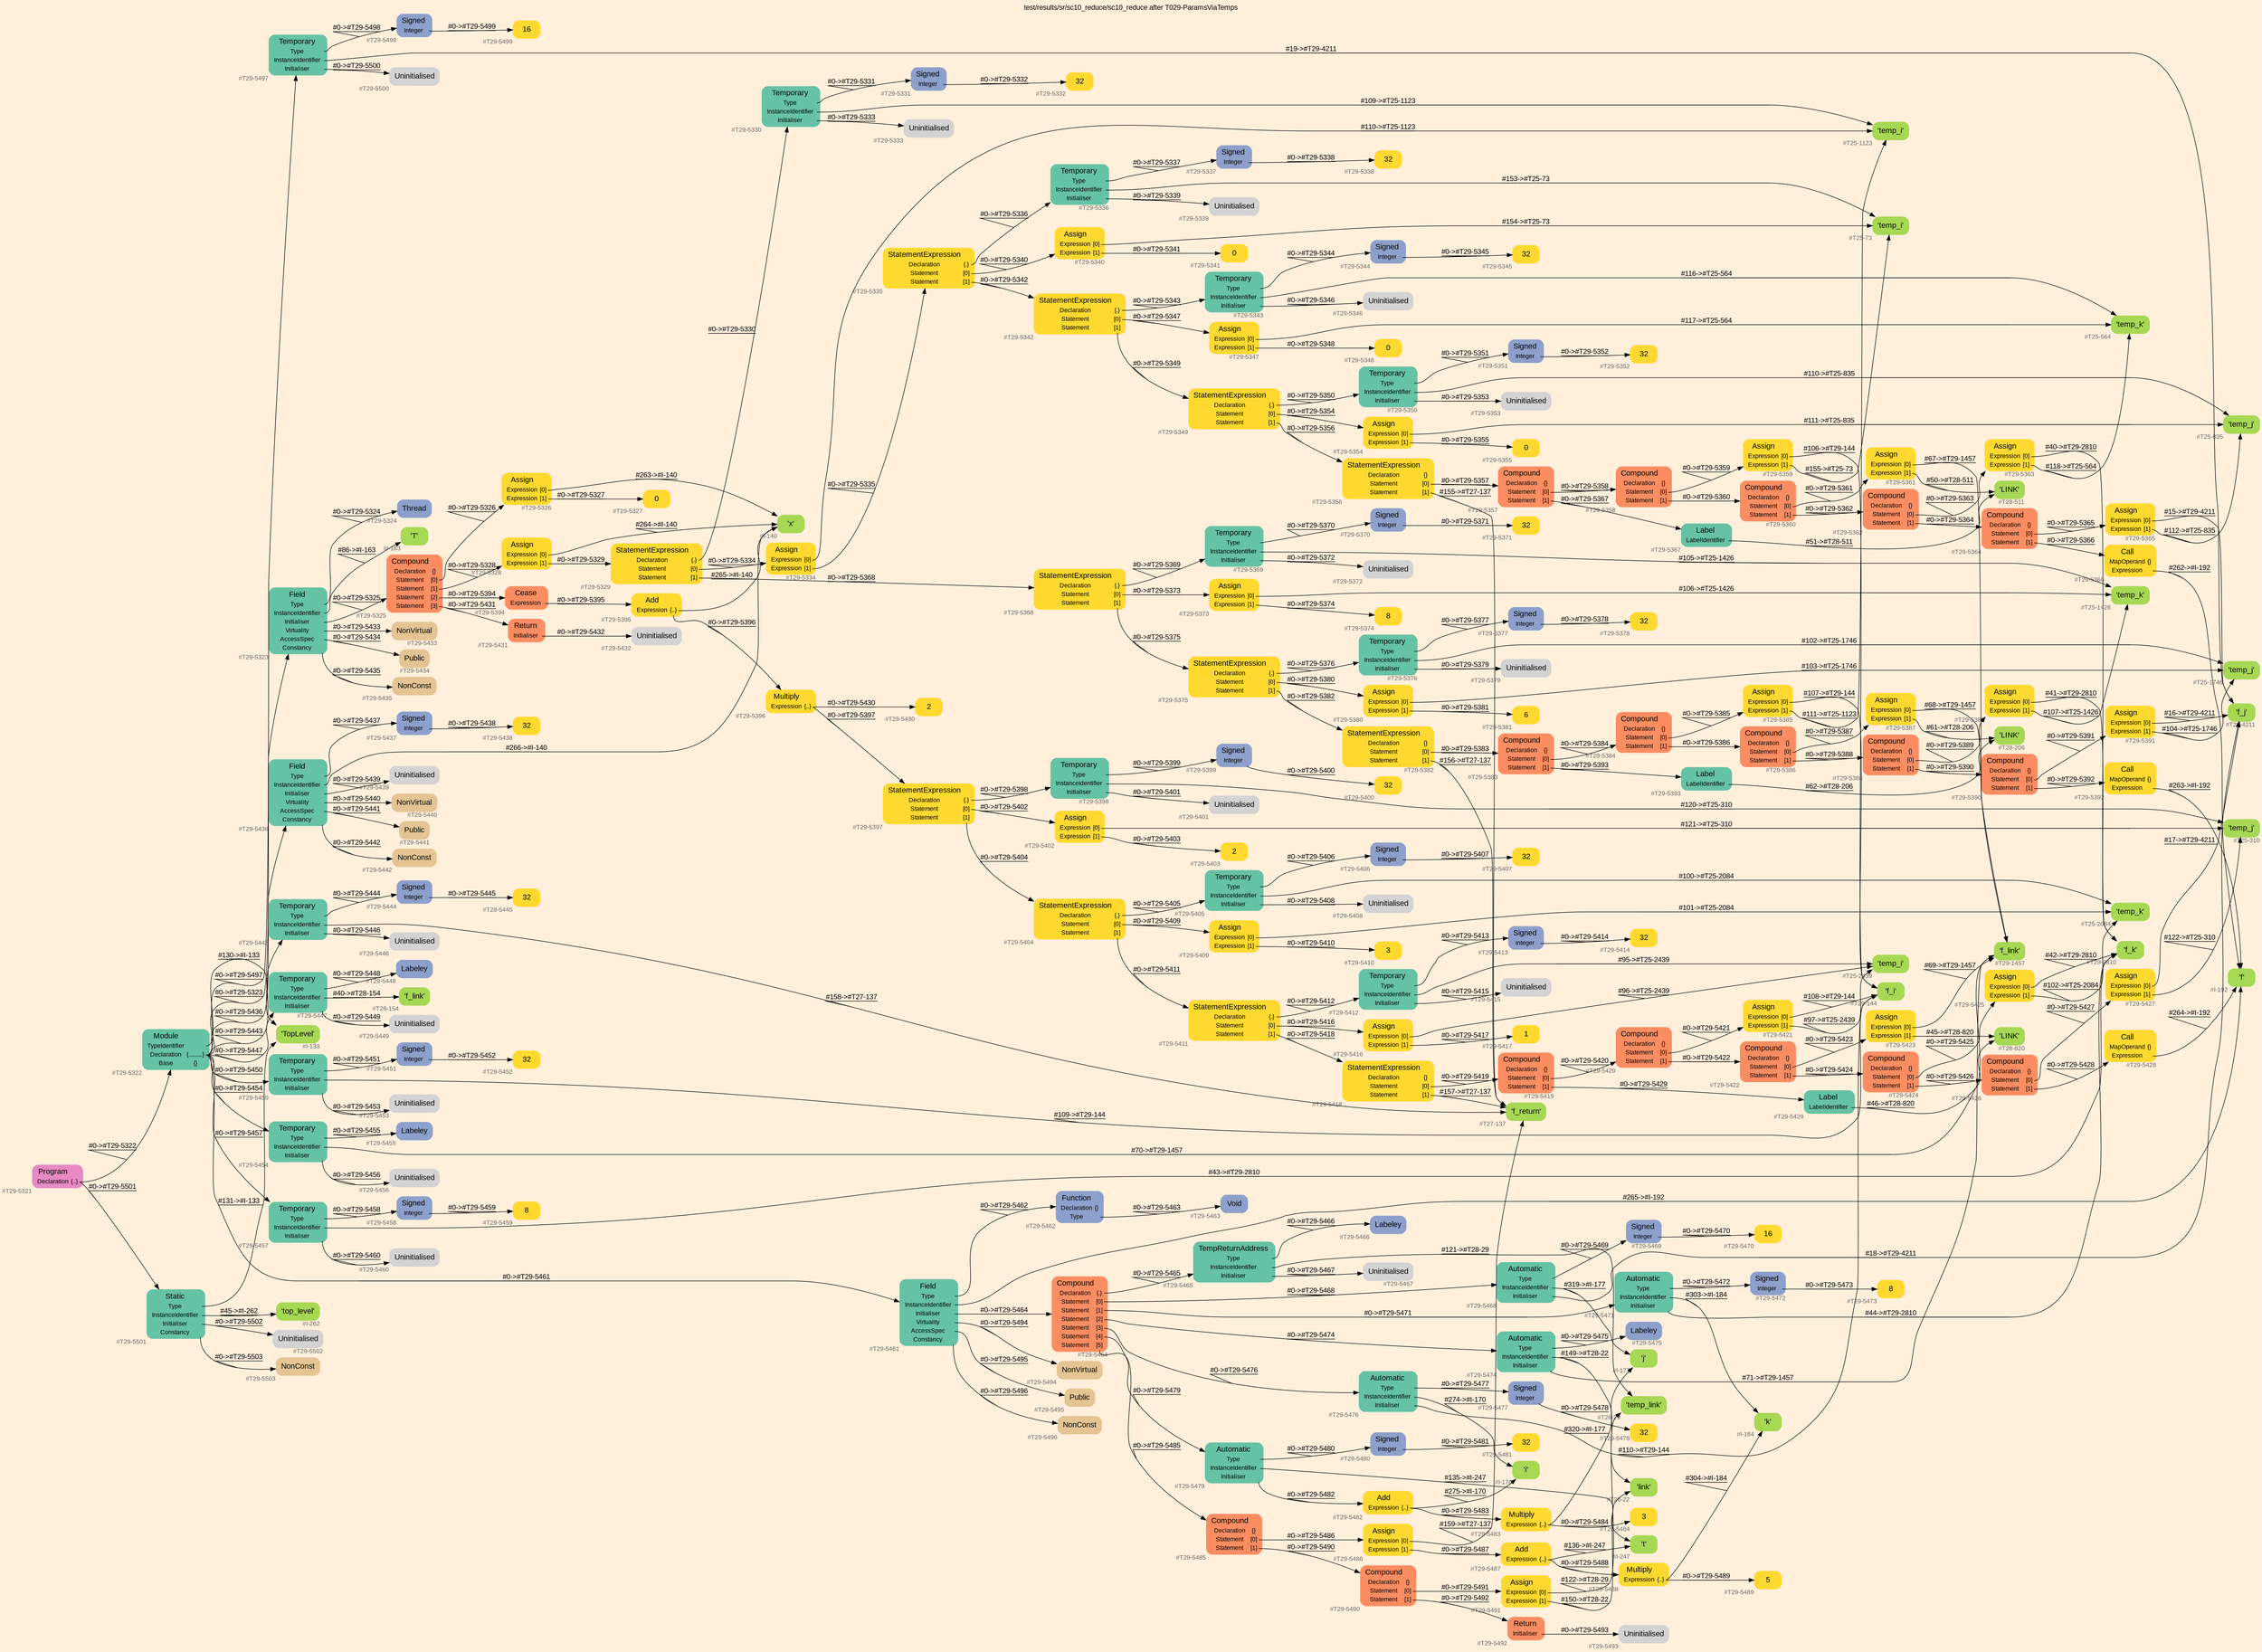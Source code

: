 digraph "test/results/sr/sc10_reduce/sc10_reduce after T029-ParamsViaTemps" {
label = "test/results/sr/sc10_reduce/sc10_reduce after T029-ParamsViaTemps"
labelloc = t
graph [
    rankdir = "LR"
    ranksep = 0.3
    bgcolor = antiquewhite1
    color = black
    fontcolor = black
    fontname = "Arial"
];
node [
    fontname = "Arial"
];
edge [
    fontname = "Arial"
];

// -------------------- node figure --------------------
// -------- block #T29-5321 ----------
"#T29-5321" [
    fillcolor = "/set28/4"
    xlabel = "#T29-5321"
    fontsize = "12"
    fontcolor = grey40
    shape = "plaintext"
    label = <<TABLE BORDER="0" CELLBORDER="0" CELLSPACING="0">
     <TR><TD><FONT COLOR="black" POINT-SIZE="15">Program</FONT></TD></TR>
     <TR><TD><FONT COLOR="black" POINT-SIZE="12">Declaration</FONT></TD><TD PORT="port0"><FONT COLOR="black" POINT-SIZE="12">{..}</FONT></TD></TR>
    </TABLE>>
    style = "rounded,filled"
];

// -------- block #T29-5322 ----------
"#T29-5322" [
    fillcolor = "/set28/1"
    xlabel = "#T29-5322"
    fontsize = "12"
    fontcolor = grey40
    shape = "plaintext"
    label = <<TABLE BORDER="0" CELLBORDER="0" CELLSPACING="0">
     <TR><TD><FONT COLOR="black" POINT-SIZE="15">Module</FONT></TD></TR>
     <TR><TD><FONT COLOR="black" POINT-SIZE="12">TypeIdentifier</FONT></TD><TD PORT="port0"></TD></TR>
     <TR><TD><FONT COLOR="black" POINT-SIZE="12">Declaration</FONT></TD><TD PORT="port1"><FONT COLOR="black" POINT-SIZE="12">{.........}</FONT></TD></TR>
     <TR><TD><FONT COLOR="black" POINT-SIZE="12">Base</FONT></TD><TD PORT="port2"><FONT COLOR="black" POINT-SIZE="12">{}</FONT></TD></TR>
    </TABLE>>
    style = "rounded,filled"
];

// -------- block #I-133 ----------
"#I-133" [
    fillcolor = "/set28/5"
    xlabel = "#I-133"
    fontsize = "12"
    fontcolor = grey40
    shape = "plaintext"
    label = <<TABLE BORDER="0" CELLBORDER="0" CELLSPACING="0">
     <TR><TD><FONT COLOR="black" POINT-SIZE="15">'TopLevel'</FONT></TD></TR>
    </TABLE>>
    style = "rounded,filled"
];

// -------- block #T29-5323 ----------
"#T29-5323" [
    fillcolor = "/set28/1"
    xlabel = "#T29-5323"
    fontsize = "12"
    fontcolor = grey40
    shape = "plaintext"
    label = <<TABLE BORDER="0" CELLBORDER="0" CELLSPACING="0">
     <TR><TD><FONT COLOR="black" POINT-SIZE="15">Field</FONT></TD></TR>
     <TR><TD><FONT COLOR="black" POINT-SIZE="12">Type</FONT></TD><TD PORT="port0"></TD></TR>
     <TR><TD><FONT COLOR="black" POINT-SIZE="12">InstanceIdentifier</FONT></TD><TD PORT="port1"></TD></TR>
     <TR><TD><FONT COLOR="black" POINT-SIZE="12">Initialiser</FONT></TD><TD PORT="port2"></TD></TR>
     <TR><TD><FONT COLOR="black" POINT-SIZE="12">Virtuality</FONT></TD><TD PORT="port3"></TD></TR>
     <TR><TD><FONT COLOR="black" POINT-SIZE="12">AccessSpec</FONT></TD><TD PORT="port4"></TD></TR>
     <TR><TD><FONT COLOR="black" POINT-SIZE="12">Constancy</FONT></TD><TD PORT="port5"></TD></TR>
    </TABLE>>
    style = "rounded,filled"
];

// -------- block #T29-5324 ----------
"#T29-5324" [
    fillcolor = "/set28/3"
    xlabel = "#T29-5324"
    fontsize = "12"
    fontcolor = grey40
    shape = "plaintext"
    label = <<TABLE BORDER="0" CELLBORDER="0" CELLSPACING="0">
     <TR><TD><FONT COLOR="black" POINT-SIZE="15">Thread</FONT></TD></TR>
    </TABLE>>
    style = "rounded,filled"
];

// -------- block #I-163 ----------
"#I-163" [
    fillcolor = "/set28/5"
    xlabel = "#I-163"
    fontsize = "12"
    fontcolor = grey40
    shape = "plaintext"
    label = <<TABLE BORDER="0" CELLBORDER="0" CELLSPACING="0">
     <TR><TD><FONT COLOR="black" POINT-SIZE="15">'T'</FONT></TD></TR>
    </TABLE>>
    style = "rounded,filled"
];

// -------- block #T29-5325 ----------
"#T29-5325" [
    fillcolor = "/set28/2"
    xlabel = "#T29-5325"
    fontsize = "12"
    fontcolor = grey40
    shape = "plaintext"
    label = <<TABLE BORDER="0" CELLBORDER="0" CELLSPACING="0">
     <TR><TD><FONT COLOR="black" POINT-SIZE="15">Compound</FONT></TD></TR>
     <TR><TD><FONT COLOR="black" POINT-SIZE="12">Declaration</FONT></TD><TD PORT="port0"><FONT COLOR="black" POINT-SIZE="12">{}</FONT></TD></TR>
     <TR><TD><FONT COLOR="black" POINT-SIZE="12">Statement</FONT></TD><TD PORT="port1"><FONT COLOR="black" POINT-SIZE="12">[0]</FONT></TD></TR>
     <TR><TD><FONT COLOR="black" POINT-SIZE="12">Statement</FONT></TD><TD PORT="port2"><FONT COLOR="black" POINT-SIZE="12">[1]</FONT></TD></TR>
     <TR><TD><FONT COLOR="black" POINT-SIZE="12">Statement</FONT></TD><TD PORT="port3"><FONT COLOR="black" POINT-SIZE="12">[2]</FONT></TD></TR>
     <TR><TD><FONT COLOR="black" POINT-SIZE="12">Statement</FONT></TD><TD PORT="port4"><FONT COLOR="black" POINT-SIZE="12">[3]</FONT></TD></TR>
    </TABLE>>
    style = "rounded,filled"
];

// -------- block #T29-5326 ----------
"#T29-5326" [
    fillcolor = "/set28/6"
    xlabel = "#T29-5326"
    fontsize = "12"
    fontcolor = grey40
    shape = "plaintext"
    label = <<TABLE BORDER="0" CELLBORDER="0" CELLSPACING="0">
     <TR><TD><FONT COLOR="black" POINT-SIZE="15">Assign</FONT></TD></TR>
     <TR><TD><FONT COLOR="black" POINT-SIZE="12">Expression</FONT></TD><TD PORT="port0"><FONT COLOR="black" POINT-SIZE="12">[0]</FONT></TD></TR>
     <TR><TD><FONT COLOR="black" POINT-SIZE="12">Expression</FONT></TD><TD PORT="port1"><FONT COLOR="black" POINT-SIZE="12">[1]</FONT></TD></TR>
    </TABLE>>
    style = "rounded,filled"
];

// -------- block #I-140 ----------
"#I-140" [
    fillcolor = "/set28/5"
    xlabel = "#I-140"
    fontsize = "12"
    fontcolor = grey40
    shape = "plaintext"
    label = <<TABLE BORDER="0" CELLBORDER="0" CELLSPACING="0">
     <TR><TD><FONT COLOR="black" POINT-SIZE="15">'x'</FONT></TD></TR>
    </TABLE>>
    style = "rounded,filled"
];

// -------- block #T29-5327 ----------
"#T29-5327" [
    fillcolor = "/set28/6"
    xlabel = "#T29-5327"
    fontsize = "12"
    fontcolor = grey40
    shape = "plaintext"
    label = <<TABLE BORDER="0" CELLBORDER="0" CELLSPACING="0">
     <TR><TD><FONT COLOR="black" POINT-SIZE="15">0</FONT></TD></TR>
    </TABLE>>
    style = "rounded,filled"
];

// -------- block #T29-5328 ----------
"#T29-5328" [
    fillcolor = "/set28/6"
    xlabel = "#T29-5328"
    fontsize = "12"
    fontcolor = grey40
    shape = "plaintext"
    label = <<TABLE BORDER="0" CELLBORDER="0" CELLSPACING="0">
     <TR><TD><FONT COLOR="black" POINT-SIZE="15">Assign</FONT></TD></TR>
     <TR><TD><FONT COLOR="black" POINT-SIZE="12">Expression</FONT></TD><TD PORT="port0"><FONT COLOR="black" POINT-SIZE="12">[0]</FONT></TD></TR>
     <TR><TD><FONT COLOR="black" POINT-SIZE="12">Expression</FONT></TD><TD PORT="port1"><FONT COLOR="black" POINT-SIZE="12">[1]</FONT></TD></TR>
    </TABLE>>
    style = "rounded,filled"
];

// -------- block #T29-5329 ----------
"#T29-5329" [
    fillcolor = "/set28/6"
    xlabel = "#T29-5329"
    fontsize = "12"
    fontcolor = grey40
    shape = "plaintext"
    label = <<TABLE BORDER="0" CELLBORDER="0" CELLSPACING="0">
     <TR><TD><FONT COLOR="black" POINT-SIZE="15">StatementExpression</FONT></TD></TR>
     <TR><TD><FONT COLOR="black" POINT-SIZE="12">Declaration</FONT></TD><TD PORT="port0"><FONT COLOR="black" POINT-SIZE="12">{.}</FONT></TD></TR>
     <TR><TD><FONT COLOR="black" POINT-SIZE="12">Statement</FONT></TD><TD PORT="port1"><FONT COLOR="black" POINT-SIZE="12">[0]</FONT></TD></TR>
     <TR><TD><FONT COLOR="black" POINT-SIZE="12">Statement</FONT></TD><TD PORT="port2"><FONT COLOR="black" POINT-SIZE="12">[1]</FONT></TD></TR>
    </TABLE>>
    style = "rounded,filled"
];

// -------- block #T29-5330 ----------
"#T29-5330" [
    fillcolor = "/set28/1"
    xlabel = "#T29-5330"
    fontsize = "12"
    fontcolor = grey40
    shape = "plaintext"
    label = <<TABLE BORDER="0" CELLBORDER="0" CELLSPACING="0">
     <TR><TD><FONT COLOR="black" POINT-SIZE="15">Temporary</FONT></TD></TR>
     <TR><TD><FONT COLOR="black" POINT-SIZE="12">Type</FONT></TD><TD PORT="port0"></TD></TR>
     <TR><TD><FONT COLOR="black" POINT-SIZE="12">InstanceIdentifier</FONT></TD><TD PORT="port1"></TD></TR>
     <TR><TD><FONT COLOR="black" POINT-SIZE="12">Initialiser</FONT></TD><TD PORT="port2"></TD></TR>
    </TABLE>>
    style = "rounded,filled"
];

// -------- block #T29-5331 ----------
"#T29-5331" [
    fillcolor = "/set28/3"
    xlabel = "#T29-5331"
    fontsize = "12"
    fontcolor = grey40
    shape = "plaintext"
    label = <<TABLE BORDER="0" CELLBORDER="0" CELLSPACING="0">
     <TR><TD><FONT COLOR="black" POINT-SIZE="15">Signed</FONT></TD></TR>
     <TR><TD><FONT COLOR="black" POINT-SIZE="12">Integer</FONT></TD><TD PORT="port0"></TD></TR>
    </TABLE>>
    style = "rounded,filled"
];

// -------- block #T29-5332 ----------
"#T29-5332" [
    fillcolor = "/set28/6"
    xlabel = "#T29-5332"
    fontsize = "12"
    fontcolor = grey40
    shape = "plaintext"
    label = <<TABLE BORDER="0" CELLBORDER="0" CELLSPACING="0">
     <TR><TD><FONT COLOR="black" POINT-SIZE="15">32</FONT></TD></TR>
    </TABLE>>
    style = "rounded,filled"
];

// -------- block #T25-1123 ----------
"#T25-1123" [
    fillcolor = "/set28/5"
    xlabel = "#T25-1123"
    fontsize = "12"
    fontcolor = grey40
    shape = "plaintext"
    label = <<TABLE BORDER="0" CELLBORDER="0" CELLSPACING="0">
     <TR><TD><FONT COLOR="black" POINT-SIZE="15">'temp_i'</FONT></TD></TR>
    </TABLE>>
    style = "rounded,filled"
];

// -------- block #T29-5333 ----------
"#T29-5333" [
    xlabel = "#T29-5333"
    fontsize = "12"
    fontcolor = grey40
    shape = "plaintext"
    label = <<TABLE BORDER="0" CELLBORDER="0" CELLSPACING="0">
     <TR><TD><FONT COLOR="black" POINT-SIZE="15">Uninitialised</FONT></TD></TR>
    </TABLE>>
    style = "rounded,filled"
];

// -------- block #T29-5334 ----------
"#T29-5334" [
    fillcolor = "/set28/6"
    xlabel = "#T29-5334"
    fontsize = "12"
    fontcolor = grey40
    shape = "plaintext"
    label = <<TABLE BORDER="0" CELLBORDER="0" CELLSPACING="0">
     <TR><TD><FONT COLOR="black" POINT-SIZE="15">Assign</FONT></TD></TR>
     <TR><TD><FONT COLOR="black" POINT-SIZE="12">Expression</FONT></TD><TD PORT="port0"><FONT COLOR="black" POINT-SIZE="12">[0]</FONT></TD></TR>
     <TR><TD><FONT COLOR="black" POINT-SIZE="12">Expression</FONT></TD><TD PORT="port1"><FONT COLOR="black" POINT-SIZE="12">[1]</FONT></TD></TR>
    </TABLE>>
    style = "rounded,filled"
];

// -------- block #T29-5335 ----------
"#T29-5335" [
    fillcolor = "/set28/6"
    xlabel = "#T29-5335"
    fontsize = "12"
    fontcolor = grey40
    shape = "plaintext"
    label = <<TABLE BORDER="0" CELLBORDER="0" CELLSPACING="0">
     <TR><TD><FONT COLOR="black" POINT-SIZE="15">StatementExpression</FONT></TD></TR>
     <TR><TD><FONT COLOR="black" POINT-SIZE="12">Declaration</FONT></TD><TD PORT="port0"><FONT COLOR="black" POINT-SIZE="12">{.}</FONT></TD></TR>
     <TR><TD><FONT COLOR="black" POINT-SIZE="12">Statement</FONT></TD><TD PORT="port1"><FONT COLOR="black" POINT-SIZE="12">[0]</FONT></TD></TR>
     <TR><TD><FONT COLOR="black" POINT-SIZE="12">Statement</FONT></TD><TD PORT="port2"><FONT COLOR="black" POINT-SIZE="12">[1]</FONT></TD></TR>
    </TABLE>>
    style = "rounded,filled"
];

// -------- block #T29-5336 ----------
"#T29-5336" [
    fillcolor = "/set28/1"
    xlabel = "#T29-5336"
    fontsize = "12"
    fontcolor = grey40
    shape = "plaintext"
    label = <<TABLE BORDER="0" CELLBORDER="0" CELLSPACING="0">
     <TR><TD><FONT COLOR="black" POINT-SIZE="15">Temporary</FONT></TD></TR>
     <TR><TD><FONT COLOR="black" POINT-SIZE="12">Type</FONT></TD><TD PORT="port0"></TD></TR>
     <TR><TD><FONT COLOR="black" POINT-SIZE="12">InstanceIdentifier</FONT></TD><TD PORT="port1"></TD></TR>
     <TR><TD><FONT COLOR="black" POINT-SIZE="12">Initialiser</FONT></TD><TD PORT="port2"></TD></TR>
    </TABLE>>
    style = "rounded,filled"
];

// -------- block #T29-5337 ----------
"#T29-5337" [
    fillcolor = "/set28/3"
    xlabel = "#T29-5337"
    fontsize = "12"
    fontcolor = grey40
    shape = "plaintext"
    label = <<TABLE BORDER="0" CELLBORDER="0" CELLSPACING="0">
     <TR><TD><FONT COLOR="black" POINT-SIZE="15">Signed</FONT></TD></TR>
     <TR><TD><FONT COLOR="black" POINT-SIZE="12">Integer</FONT></TD><TD PORT="port0"></TD></TR>
    </TABLE>>
    style = "rounded,filled"
];

// -------- block #T29-5338 ----------
"#T29-5338" [
    fillcolor = "/set28/6"
    xlabel = "#T29-5338"
    fontsize = "12"
    fontcolor = grey40
    shape = "plaintext"
    label = <<TABLE BORDER="0" CELLBORDER="0" CELLSPACING="0">
     <TR><TD><FONT COLOR="black" POINT-SIZE="15">32</FONT></TD></TR>
    </TABLE>>
    style = "rounded,filled"
];

// -------- block #T25-73 ----------
"#T25-73" [
    fillcolor = "/set28/5"
    xlabel = "#T25-73"
    fontsize = "12"
    fontcolor = grey40
    shape = "plaintext"
    label = <<TABLE BORDER="0" CELLBORDER="0" CELLSPACING="0">
     <TR><TD><FONT COLOR="black" POINT-SIZE="15">'temp_i'</FONT></TD></TR>
    </TABLE>>
    style = "rounded,filled"
];

// -------- block #T29-5339 ----------
"#T29-5339" [
    xlabel = "#T29-5339"
    fontsize = "12"
    fontcolor = grey40
    shape = "plaintext"
    label = <<TABLE BORDER="0" CELLBORDER="0" CELLSPACING="0">
     <TR><TD><FONT COLOR="black" POINT-SIZE="15">Uninitialised</FONT></TD></TR>
    </TABLE>>
    style = "rounded,filled"
];

// -------- block #T29-5340 ----------
"#T29-5340" [
    fillcolor = "/set28/6"
    xlabel = "#T29-5340"
    fontsize = "12"
    fontcolor = grey40
    shape = "plaintext"
    label = <<TABLE BORDER="0" CELLBORDER="0" CELLSPACING="0">
     <TR><TD><FONT COLOR="black" POINT-SIZE="15">Assign</FONT></TD></TR>
     <TR><TD><FONT COLOR="black" POINT-SIZE="12">Expression</FONT></TD><TD PORT="port0"><FONT COLOR="black" POINT-SIZE="12">[0]</FONT></TD></TR>
     <TR><TD><FONT COLOR="black" POINT-SIZE="12">Expression</FONT></TD><TD PORT="port1"><FONT COLOR="black" POINT-SIZE="12">[1]</FONT></TD></TR>
    </TABLE>>
    style = "rounded,filled"
];

// -------- block #T29-5341 ----------
"#T29-5341" [
    fillcolor = "/set28/6"
    xlabel = "#T29-5341"
    fontsize = "12"
    fontcolor = grey40
    shape = "plaintext"
    label = <<TABLE BORDER="0" CELLBORDER="0" CELLSPACING="0">
     <TR><TD><FONT COLOR="black" POINT-SIZE="15">0</FONT></TD></TR>
    </TABLE>>
    style = "rounded,filled"
];

// -------- block #T29-5342 ----------
"#T29-5342" [
    fillcolor = "/set28/6"
    xlabel = "#T29-5342"
    fontsize = "12"
    fontcolor = grey40
    shape = "plaintext"
    label = <<TABLE BORDER="0" CELLBORDER="0" CELLSPACING="0">
     <TR><TD><FONT COLOR="black" POINT-SIZE="15">StatementExpression</FONT></TD></TR>
     <TR><TD><FONT COLOR="black" POINT-SIZE="12">Declaration</FONT></TD><TD PORT="port0"><FONT COLOR="black" POINT-SIZE="12">{.}</FONT></TD></TR>
     <TR><TD><FONT COLOR="black" POINT-SIZE="12">Statement</FONT></TD><TD PORT="port1"><FONT COLOR="black" POINT-SIZE="12">[0]</FONT></TD></TR>
     <TR><TD><FONT COLOR="black" POINT-SIZE="12">Statement</FONT></TD><TD PORT="port2"><FONT COLOR="black" POINT-SIZE="12">[1]</FONT></TD></TR>
    </TABLE>>
    style = "rounded,filled"
];

// -------- block #T29-5343 ----------
"#T29-5343" [
    fillcolor = "/set28/1"
    xlabel = "#T29-5343"
    fontsize = "12"
    fontcolor = grey40
    shape = "plaintext"
    label = <<TABLE BORDER="0" CELLBORDER="0" CELLSPACING="0">
     <TR><TD><FONT COLOR="black" POINT-SIZE="15">Temporary</FONT></TD></TR>
     <TR><TD><FONT COLOR="black" POINT-SIZE="12">Type</FONT></TD><TD PORT="port0"></TD></TR>
     <TR><TD><FONT COLOR="black" POINT-SIZE="12">InstanceIdentifier</FONT></TD><TD PORT="port1"></TD></TR>
     <TR><TD><FONT COLOR="black" POINT-SIZE="12">Initialiser</FONT></TD><TD PORT="port2"></TD></TR>
    </TABLE>>
    style = "rounded,filled"
];

// -------- block #T29-5344 ----------
"#T29-5344" [
    fillcolor = "/set28/3"
    xlabel = "#T29-5344"
    fontsize = "12"
    fontcolor = grey40
    shape = "plaintext"
    label = <<TABLE BORDER="0" CELLBORDER="0" CELLSPACING="0">
     <TR><TD><FONT COLOR="black" POINT-SIZE="15">Signed</FONT></TD></TR>
     <TR><TD><FONT COLOR="black" POINT-SIZE="12">Integer</FONT></TD><TD PORT="port0"></TD></TR>
    </TABLE>>
    style = "rounded,filled"
];

// -------- block #T29-5345 ----------
"#T29-5345" [
    fillcolor = "/set28/6"
    xlabel = "#T29-5345"
    fontsize = "12"
    fontcolor = grey40
    shape = "plaintext"
    label = <<TABLE BORDER="0" CELLBORDER="0" CELLSPACING="0">
     <TR><TD><FONT COLOR="black" POINT-SIZE="15">32</FONT></TD></TR>
    </TABLE>>
    style = "rounded,filled"
];

// -------- block #T25-564 ----------
"#T25-564" [
    fillcolor = "/set28/5"
    xlabel = "#T25-564"
    fontsize = "12"
    fontcolor = grey40
    shape = "plaintext"
    label = <<TABLE BORDER="0" CELLBORDER="0" CELLSPACING="0">
     <TR><TD><FONT COLOR="black" POINT-SIZE="15">'temp_k'</FONT></TD></TR>
    </TABLE>>
    style = "rounded,filled"
];

// -------- block #T29-5346 ----------
"#T29-5346" [
    xlabel = "#T29-5346"
    fontsize = "12"
    fontcolor = grey40
    shape = "plaintext"
    label = <<TABLE BORDER="0" CELLBORDER="0" CELLSPACING="0">
     <TR><TD><FONT COLOR="black" POINT-SIZE="15">Uninitialised</FONT></TD></TR>
    </TABLE>>
    style = "rounded,filled"
];

// -------- block #T29-5347 ----------
"#T29-5347" [
    fillcolor = "/set28/6"
    xlabel = "#T29-5347"
    fontsize = "12"
    fontcolor = grey40
    shape = "plaintext"
    label = <<TABLE BORDER="0" CELLBORDER="0" CELLSPACING="0">
     <TR><TD><FONT COLOR="black" POINT-SIZE="15">Assign</FONT></TD></TR>
     <TR><TD><FONT COLOR="black" POINT-SIZE="12">Expression</FONT></TD><TD PORT="port0"><FONT COLOR="black" POINT-SIZE="12">[0]</FONT></TD></TR>
     <TR><TD><FONT COLOR="black" POINT-SIZE="12">Expression</FONT></TD><TD PORT="port1"><FONT COLOR="black" POINT-SIZE="12">[1]</FONT></TD></TR>
    </TABLE>>
    style = "rounded,filled"
];

// -------- block #T29-5348 ----------
"#T29-5348" [
    fillcolor = "/set28/6"
    xlabel = "#T29-5348"
    fontsize = "12"
    fontcolor = grey40
    shape = "plaintext"
    label = <<TABLE BORDER="0" CELLBORDER="0" CELLSPACING="0">
     <TR><TD><FONT COLOR="black" POINT-SIZE="15">0</FONT></TD></TR>
    </TABLE>>
    style = "rounded,filled"
];

// -------- block #T29-5349 ----------
"#T29-5349" [
    fillcolor = "/set28/6"
    xlabel = "#T29-5349"
    fontsize = "12"
    fontcolor = grey40
    shape = "plaintext"
    label = <<TABLE BORDER="0" CELLBORDER="0" CELLSPACING="0">
     <TR><TD><FONT COLOR="black" POINT-SIZE="15">StatementExpression</FONT></TD></TR>
     <TR><TD><FONT COLOR="black" POINT-SIZE="12">Declaration</FONT></TD><TD PORT="port0"><FONT COLOR="black" POINT-SIZE="12">{.}</FONT></TD></TR>
     <TR><TD><FONT COLOR="black" POINT-SIZE="12">Statement</FONT></TD><TD PORT="port1"><FONT COLOR="black" POINT-SIZE="12">[0]</FONT></TD></TR>
     <TR><TD><FONT COLOR="black" POINT-SIZE="12">Statement</FONT></TD><TD PORT="port2"><FONT COLOR="black" POINT-SIZE="12">[1]</FONT></TD></TR>
    </TABLE>>
    style = "rounded,filled"
];

// -------- block #T29-5350 ----------
"#T29-5350" [
    fillcolor = "/set28/1"
    xlabel = "#T29-5350"
    fontsize = "12"
    fontcolor = grey40
    shape = "plaintext"
    label = <<TABLE BORDER="0" CELLBORDER="0" CELLSPACING="0">
     <TR><TD><FONT COLOR="black" POINT-SIZE="15">Temporary</FONT></TD></TR>
     <TR><TD><FONT COLOR="black" POINT-SIZE="12">Type</FONT></TD><TD PORT="port0"></TD></TR>
     <TR><TD><FONT COLOR="black" POINT-SIZE="12">InstanceIdentifier</FONT></TD><TD PORT="port1"></TD></TR>
     <TR><TD><FONT COLOR="black" POINT-SIZE="12">Initialiser</FONT></TD><TD PORT="port2"></TD></TR>
    </TABLE>>
    style = "rounded,filled"
];

// -------- block #T29-5351 ----------
"#T29-5351" [
    fillcolor = "/set28/3"
    xlabel = "#T29-5351"
    fontsize = "12"
    fontcolor = grey40
    shape = "plaintext"
    label = <<TABLE BORDER="0" CELLBORDER="0" CELLSPACING="0">
     <TR><TD><FONT COLOR="black" POINT-SIZE="15">Signed</FONT></TD></TR>
     <TR><TD><FONT COLOR="black" POINT-SIZE="12">Integer</FONT></TD><TD PORT="port0"></TD></TR>
    </TABLE>>
    style = "rounded,filled"
];

// -------- block #T29-5352 ----------
"#T29-5352" [
    fillcolor = "/set28/6"
    xlabel = "#T29-5352"
    fontsize = "12"
    fontcolor = grey40
    shape = "plaintext"
    label = <<TABLE BORDER="0" CELLBORDER="0" CELLSPACING="0">
     <TR><TD><FONT COLOR="black" POINT-SIZE="15">32</FONT></TD></TR>
    </TABLE>>
    style = "rounded,filled"
];

// -------- block #T25-835 ----------
"#T25-835" [
    fillcolor = "/set28/5"
    xlabel = "#T25-835"
    fontsize = "12"
    fontcolor = grey40
    shape = "plaintext"
    label = <<TABLE BORDER="0" CELLBORDER="0" CELLSPACING="0">
     <TR><TD><FONT COLOR="black" POINT-SIZE="15">'temp_j'</FONT></TD></TR>
    </TABLE>>
    style = "rounded,filled"
];

// -------- block #T29-5353 ----------
"#T29-5353" [
    xlabel = "#T29-5353"
    fontsize = "12"
    fontcolor = grey40
    shape = "plaintext"
    label = <<TABLE BORDER="0" CELLBORDER="0" CELLSPACING="0">
     <TR><TD><FONT COLOR="black" POINT-SIZE="15">Uninitialised</FONT></TD></TR>
    </TABLE>>
    style = "rounded,filled"
];

// -------- block #T29-5354 ----------
"#T29-5354" [
    fillcolor = "/set28/6"
    xlabel = "#T29-5354"
    fontsize = "12"
    fontcolor = grey40
    shape = "plaintext"
    label = <<TABLE BORDER="0" CELLBORDER="0" CELLSPACING="0">
     <TR><TD><FONT COLOR="black" POINT-SIZE="15">Assign</FONT></TD></TR>
     <TR><TD><FONT COLOR="black" POINT-SIZE="12">Expression</FONT></TD><TD PORT="port0"><FONT COLOR="black" POINT-SIZE="12">[0]</FONT></TD></TR>
     <TR><TD><FONT COLOR="black" POINT-SIZE="12">Expression</FONT></TD><TD PORT="port1"><FONT COLOR="black" POINT-SIZE="12">[1]</FONT></TD></TR>
    </TABLE>>
    style = "rounded,filled"
];

// -------- block #T29-5355 ----------
"#T29-5355" [
    fillcolor = "/set28/6"
    xlabel = "#T29-5355"
    fontsize = "12"
    fontcolor = grey40
    shape = "plaintext"
    label = <<TABLE BORDER="0" CELLBORDER="0" CELLSPACING="0">
     <TR><TD><FONT COLOR="black" POINT-SIZE="15">0</FONT></TD></TR>
    </TABLE>>
    style = "rounded,filled"
];

// -------- block #T29-5356 ----------
"#T29-5356" [
    fillcolor = "/set28/6"
    xlabel = "#T29-5356"
    fontsize = "12"
    fontcolor = grey40
    shape = "plaintext"
    label = <<TABLE BORDER="0" CELLBORDER="0" CELLSPACING="0">
     <TR><TD><FONT COLOR="black" POINT-SIZE="15">StatementExpression</FONT></TD></TR>
     <TR><TD><FONT COLOR="black" POINT-SIZE="12">Declaration</FONT></TD><TD PORT="port0"><FONT COLOR="black" POINT-SIZE="12">{}</FONT></TD></TR>
     <TR><TD><FONT COLOR="black" POINT-SIZE="12">Statement</FONT></TD><TD PORT="port1"><FONT COLOR="black" POINT-SIZE="12">[0]</FONT></TD></TR>
     <TR><TD><FONT COLOR="black" POINT-SIZE="12">Statement</FONT></TD><TD PORT="port2"><FONT COLOR="black" POINT-SIZE="12">[1]</FONT></TD></TR>
    </TABLE>>
    style = "rounded,filled"
];

// -------- block #T29-5357 ----------
"#T29-5357" [
    fillcolor = "/set28/2"
    xlabel = "#T29-5357"
    fontsize = "12"
    fontcolor = grey40
    shape = "plaintext"
    label = <<TABLE BORDER="0" CELLBORDER="0" CELLSPACING="0">
     <TR><TD><FONT COLOR="black" POINT-SIZE="15">Compound</FONT></TD></TR>
     <TR><TD><FONT COLOR="black" POINT-SIZE="12">Declaration</FONT></TD><TD PORT="port0"><FONT COLOR="black" POINT-SIZE="12">{}</FONT></TD></TR>
     <TR><TD><FONT COLOR="black" POINT-SIZE="12">Statement</FONT></TD><TD PORT="port1"><FONT COLOR="black" POINT-SIZE="12">[0]</FONT></TD></TR>
     <TR><TD><FONT COLOR="black" POINT-SIZE="12">Statement</FONT></TD><TD PORT="port2"><FONT COLOR="black" POINT-SIZE="12">[1]</FONT></TD></TR>
    </TABLE>>
    style = "rounded,filled"
];

// -------- block #T29-5358 ----------
"#T29-5358" [
    fillcolor = "/set28/2"
    xlabel = "#T29-5358"
    fontsize = "12"
    fontcolor = grey40
    shape = "plaintext"
    label = <<TABLE BORDER="0" CELLBORDER="0" CELLSPACING="0">
     <TR><TD><FONT COLOR="black" POINT-SIZE="15">Compound</FONT></TD></TR>
     <TR><TD><FONT COLOR="black" POINT-SIZE="12">Declaration</FONT></TD><TD PORT="port0"><FONT COLOR="black" POINT-SIZE="12">{}</FONT></TD></TR>
     <TR><TD><FONT COLOR="black" POINT-SIZE="12">Statement</FONT></TD><TD PORT="port1"><FONT COLOR="black" POINT-SIZE="12">[0]</FONT></TD></TR>
     <TR><TD><FONT COLOR="black" POINT-SIZE="12">Statement</FONT></TD><TD PORT="port2"><FONT COLOR="black" POINT-SIZE="12">[1]</FONT></TD></TR>
    </TABLE>>
    style = "rounded,filled"
];

// -------- block #T29-5359 ----------
"#T29-5359" [
    fillcolor = "/set28/6"
    xlabel = "#T29-5359"
    fontsize = "12"
    fontcolor = grey40
    shape = "plaintext"
    label = <<TABLE BORDER="0" CELLBORDER="0" CELLSPACING="0">
     <TR><TD><FONT COLOR="black" POINT-SIZE="15">Assign</FONT></TD></TR>
     <TR><TD><FONT COLOR="black" POINT-SIZE="12">Expression</FONT></TD><TD PORT="port0"><FONT COLOR="black" POINT-SIZE="12">[0]</FONT></TD></TR>
     <TR><TD><FONT COLOR="black" POINT-SIZE="12">Expression</FONT></TD><TD PORT="port1"><FONT COLOR="black" POINT-SIZE="12">[1]</FONT></TD></TR>
    </TABLE>>
    style = "rounded,filled"
];

// -------- block #T29-144 ----------
"#T29-144" [
    fillcolor = "/set28/5"
    xlabel = "#T29-144"
    fontsize = "12"
    fontcolor = grey40
    shape = "plaintext"
    label = <<TABLE BORDER="0" CELLBORDER="0" CELLSPACING="0">
     <TR><TD><FONT COLOR="black" POINT-SIZE="15">'f_i'</FONT></TD></TR>
    </TABLE>>
    style = "rounded,filled"
];

// -------- block #T29-5360 ----------
"#T29-5360" [
    fillcolor = "/set28/2"
    xlabel = "#T29-5360"
    fontsize = "12"
    fontcolor = grey40
    shape = "plaintext"
    label = <<TABLE BORDER="0" CELLBORDER="0" CELLSPACING="0">
     <TR><TD><FONT COLOR="black" POINT-SIZE="15">Compound</FONT></TD></TR>
     <TR><TD><FONT COLOR="black" POINT-SIZE="12">Declaration</FONT></TD><TD PORT="port0"><FONT COLOR="black" POINT-SIZE="12">{}</FONT></TD></TR>
     <TR><TD><FONT COLOR="black" POINT-SIZE="12">Statement</FONT></TD><TD PORT="port1"><FONT COLOR="black" POINT-SIZE="12">[0]</FONT></TD></TR>
     <TR><TD><FONT COLOR="black" POINT-SIZE="12">Statement</FONT></TD><TD PORT="port2"><FONT COLOR="black" POINT-SIZE="12">[1]</FONT></TD></TR>
    </TABLE>>
    style = "rounded,filled"
];

// -------- block #T29-5361 ----------
"#T29-5361" [
    fillcolor = "/set28/6"
    xlabel = "#T29-5361"
    fontsize = "12"
    fontcolor = grey40
    shape = "plaintext"
    label = <<TABLE BORDER="0" CELLBORDER="0" CELLSPACING="0">
     <TR><TD><FONT COLOR="black" POINT-SIZE="15">Assign</FONT></TD></TR>
     <TR><TD><FONT COLOR="black" POINT-SIZE="12">Expression</FONT></TD><TD PORT="port0"><FONT COLOR="black" POINT-SIZE="12">[0]</FONT></TD></TR>
     <TR><TD><FONT COLOR="black" POINT-SIZE="12">Expression</FONT></TD><TD PORT="port1"><FONT COLOR="black" POINT-SIZE="12">[1]</FONT></TD></TR>
    </TABLE>>
    style = "rounded,filled"
];

// -------- block #T29-1457 ----------
"#T29-1457" [
    fillcolor = "/set28/5"
    xlabel = "#T29-1457"
    fontsize = "12"
    fontcolor = grey40
    shape = "plaintext"
    label = <<TABLE BORDER="0" CELLBORDER="0" CELLSPACING="0">
     <TR><TD><FONT COLOR="black" POINT-SIZE="15">'f_link'</FONT></TD></TR>
    </TABLE>>
    style = "rounded,filled"
];

// -------- block #T28-511 ----------
"#T28-511" [
    fillcolor = "/set28/5"
    xlabel = "#T28-511"
    fontsize = "12"
    fontcolor = grey40
    shape = "plaintext"
    label = <<TABLE BORDER="0" CELLBORDER="0" CELLSPACING="0">
     <TR><TD><FONT COLOR="black" POINT-SIZE="15">'LINK'</FONT></TD></TR>
    </TABLE>>
    style = "rounded,filled"
];

// -------- block #T29-5362 ----------
"#T29-5362" [
    fillcolor = "/set28/2"
    xlabel = "#T29-5362"
    fontsize = "12"
    fontcolor = grey40
    shape = "plaintext"
    label = <<TABLE BORDER="0" CELLBORDER="0" CELLSPACING="0">
     <TR><TD><FONT COLOR="black" POINT-SIZE="15">Compound</FONT></TD></TR>
     <TR><TD><FONT COLOR="black" POINT-SIZE="12">Declaration</FONT></TD><TD PORT="port0"><FONT COLOR="black" POINT-SIZE="12">{}</FONT></TD></TR>
     <TR><TD><FONT COLOR="black" POINT-SIZE="12">Statement</FONT></TD><TD PORT="port1"><FONT COLOR="black" POINT-SIZE="12">[0]</FONT></TD></TR>
     <TR><TD><FONT COLOR="black" POINT-SIZE="12">Statement</FONT></TD><TD PORT="port2"><FONT COLOR="black" POINT-SIZE="12">[1]</FONT></TD></TR>
    </TABLE>>
    style = "rounded,filled"
];

// -------- block #T29-5363 ----------
"#T29-5363" [
    fillcolor = "/set28/6"
    xlabel = "#T29-5363"
    fontsize = "12"
    fontcolor = grey40
    shape = "plaintext"
    label = <<TABLE BORDER="0" CELLBORDER="0" CELLSPACING="0">
     <TR><TD><FONT COLOR="black" POINT-SIZE="15">Assign</FONT></TD></TR>
     <TR><TD><FONT COLOR="black" POINT-SIZE="12">Expression</FONT></TD><TD PORT="port0"><FONT COLOR="black" POINT-SIZE="12">[0]</FONT></TD></TR>
     <TR><TD><FONT COLOR="black" POINT-SIZE="12">Expression</FONT></TD><TD PORT="port1"><FONT COLOR="black" POINT-SIZE="12">[1]</FONT></TD></TR>
    </TABLE>>
    style = "rounded,filled"
];

// -------- block #T29-2810 ----------
"#T29-2810" [
    fillcolor = "/set28/5"
    xlabel = "#T29-2810"
    fontsize = "12"
    fontcolor = grey40
    shape = "plaintext"
    label = <<TABLE BORDER="0" CELLBORDER="0" CELLSPACING="0">
     <TR><TD><FONT COLOR="black" POINT-SIZE="15">'f_k'</FONT></TD></TR>
    </TABLE>>
    style = "rounded,filled"
];

// -------- block #T29-5364 ----------
"#T29-5364" [
    fillcolor = "/set28/2"
    xlabel = "#T29-5364"
    fontsize = "12"
    fontcolor = grey40
    shape = "plaintext"
    label = <<TABLE BORDER="0" CELLBORDER="0" CELLSPACING="0">
     <TR><TD><FONT COLOR="black" POINT-SIZE="15">Compound</FONT></TD></TR>
     <TR><TD><FONT COLOR="black" POINT-SIZE="12">Declaration</FONT></TD><TD PORT="port0"><FONT COLOR="black" POINT-SIZE="12">{}</FONT></TD></TR>
     <TR><TD><FONT COLOR="black" POINT-SIZE="12">Statement</FONT></TD><TD PORT="port1"><FONT COLOR="black" POINT-SIZE="12">[0]</FONT></TD></TR>
     <TR><TD><FONT COLOR="black" POINT-SIZE="12">Statement</FONT></TD><TD PORT="port2"><FONT COLOR="black" POINT-SIZE="12">[1]</FONT></TD></TR>
    </TABLE>>
    style = "rounded,filled"
];

// -------- block #T29-5365 ----------
"#T29-5365" [
    fillcolor = "/set28/6"
    xlabel = "#T29-5365"
    fontsize = "12"
    fontcolor = grey40
    shape = "plaintext"
    label = <<TABLE BORDER="0" CELLBORDER="0" CELLSPACING="0">
     <TR><TD><FONT COLOR="black" POINT-SIZE="15">Assign</FONT></TD></TR>
     <TR><TD><FONT COLOR="black" POINT-SIZE="12">Expression</FONT></TD><TD PORT="port0"><FONT COLOR="black" POINT-SIZE="12">[0]</FONT></TD></TR>
     <TR><TD><FONT COLOR="black" POINT-SIZE="12">Expression</FONT></TD><TD PORT="port1"><FONT COLOR="black" POINT-SIZE="12">[1]</FONT></TD></TR>
    </TABLE>>
    style = "rounded,filled"
];

// -------- block #T29-4211 ----------
"#T29-4211" [
    fillcolor = "/set28/5"
    xlabel = "#T29-4211"
    fontsize = "12"
    fontcolor = grey40
    shape = "plaintext"
    label = <<TABLE BORDER="0" CELLBORDER="0" CELLSPACING="0">
     <TR><TD><FONT COLOR="black" POINT-SIZE="15">'f_j'</FONT></TD></TR>
    </TABLE>>
    style = "rounded,filled"
];

// -------- block #T29-5366 ----------
"#T29-5366" [
    fillcolor = "/set28/6"
    xlabel = "#T29-5366"
    fontsize = "12"
    fontcolor = grey40
    shape = "plaintext"
    label = <<TABLE BORDER="0" CELLBORDER="0" CELLSPACING="0">
     <TR><TD><FONT COLOR="black" POINT-SIZE="15">Call</FONT></TD></TR>
     <TR><TD><FONT COLOR="black" POINT-SIZE="12">MapOperand</FONT></TD><TD PORT="port0"><FONT COLOR="black" POINT-SIZE="12">{}</FONT></TD></TR>
     <TR><TD><FONT COLOR="black" POINT-SIZE="12">Expression</FONT></TD><TD PORT="port1"></TD></TR>
    </TABLE>>
    style = "rounded,filled"
];

// -------- block #I-192 ----------
"#I-192" [
    fillcolor = "/set28/5"
    xlabel = "#I-192"
    fontsize = "12"
    fontcolor = grey40
    shape = "plaintext"
    label = <<TABLE BORDER="0" CELLBORDER="0" CELLSPACING="0">
     <TR><TD><FONT COLOR="black" POINT-SIZE="15">'f'</FONT></TD></TR>
    </TABLE>>
    style = "rounded,filled"
];

// -------- block #T29-5367 ----------
"#T29-5367" [
    fillcolor = "/set28/1"
    xlabel = "#T29-5367"
    fontsize = "12"
    fontcolor = grey40
    shape = "plaintext"
    label = <<TABLE BORDER="0" CELLBORDER="0" CELLSPACING="0">
     <TR><TD><FONT COLOR="black" POINT-SIZE="15">Label</FONT></TD></TR>
     <TR><TD><FONT COLOR="black" POINT-SIZE="12">LabelIdentifier</FONT></TD><TD PORT="port0"></TD></TR>
    </TABLE>>
    style = "rounded,filled"
];

// -------- block #T27-137 ----------
"#T27-137" [
    fillcolor = "/set28/5"
    xlabel = "#T27-137"
    fontsize = "12"
    fontcolor = grey40
    shape = "plaintext"
    label = <<TABLE BORDER="0" CELLBORDER="0" CELLSPACING="0">
     <TR><TD><FONT COLOR="black" POINT-SIZE="15">'f_return'</FONT></TD></TR>
    </TABLE>>
    style = "rounded,filled"
];

// -------- block #T29-5368 ----------
"#T29-5368" [
    fillcolor = "/set28/6"
    xlabel = "#T29-5368"
    fontsize = "12"
    fontcolor = grey40
    shape = "plaintext"
    label = <<TABLE BORDER="0" CELLBORDER="0" CELLSPACING="0">
     <TR><TD><FONT COLOR="black" POINT-SIZE="15">StatementExpression</FONT></TD></TR>
     <TR><TD><FONT COLOR="black" POINT-SIZE="12">Declaration</FONT></TD><TD PORT="port0"><FONT COLOR="black" POINT-SIZE="12">{.}</FONT></TD></TR>
     <TR><TD><FONT COLOR="black" POINT-SIZE="12">Statement</FONT></TD><TD PORT="port1"><FONT COLOR="black" POINT-SIZE="12">[0]</FONT></TD></TR>
     <TR><TD><FONT COLOR="black" POINT-SIZE="12">Statement</FONT></TD><TD PORT="port2"><FONT COLOR="black" POINT-SIZE="12">[1]</FONT></TD></TR>
    </TABLE>>
    style = "rounded,filled"
];

// -------- block #T29-5369 ----------
"#T29-5369" [
    fillcolor = "/set28/1"
    xlabel = "#T29-5369"
    fontsize = "12"
    fontcolor = grey40
    shape = "plaintext"
    label = <<TABLE BORDER="0" CELLBORDER="0" CELLSPACING="0">
     <TR><TD><FONT COLOR="black" POINT-SIZE="15">Temporary</FONT></TD></TR>
     <TR><TD><FONT COLOR="black" POINT-SIZE="12">Type</FONT></TD><TD PORT="port0"></TD></TR>
     <TR><TD><FONT COLOR="black" POINT-SIZE="12">InstanceIdentifier</FONT></TD><TD PORT="port1"></TD></TR>
     <TR><TD><FONT COLOR="black" POINT-SIZE="12">Initialiser</FONT></TD><TD PORT="port2"></TD></TR>
    </TABLE>>
    style = "rounded,filled"
];

// -------- block #T29-5370 ----------
"#T29-5370" [
    fillcolor = "/set28/3"
    xlabel = "#T29-5370"
    fontsize = "12"
    fontcolor = grey40
    shape = "plaintext"
    label = <<TABLE BORDER="0" CELLBORDER="0" CELLSPACING="0">
     <TR><TD><FONT COLOR="black" POINT-SIZE="15">Signed</FONT></TD></TR>
     <TR><TD><FONT COLOR="black" POINT-SIZE="12">Integer</FONT></TD><TD PORT="port0"></TD></TR>
    </TABLE>>
    style = "rounded,filled"
];

// -------- block #T29-5371 ----------
"#T29-5371" [
    fillcolor = "/set28/6"
    xlabel = "#T29-5371"
    fontsize = "12"
    fontcolor = grey40
    shape = "plaintext"
    label = <<TABLE BORDER="0" CELLBORDER="0" CELLSPACING="0">
     <TR><TD><FONT COLOR="black" POINT-SIZE="15">32</FONT></TD></TR>
    </TABLE>>
    style = "rounded,filled"
];

// -------- block #T25-1426 ----------
"#T25-1426" [
    fillcolor = "/set28/5"
    xlabel = "#T25-1426"
    fontsize = "12"
    fontcolor = grey40
    shape = "plaintext"
    label = <<TABLE BORDER="0" CELLBORDER="0" CELLSPACING="0">
     <TR><TD><FONT COLOR="black" POINT-SIZE="15">'temp_k'</FONT></TD></TR>
    </TABLE>>
    style = "rounded,filled"
];

// -------- block #T29-5372 ----------
"#T29-5372" [
    xlabel = "#T29-5372"
    fontsize = "12"
    fontcolor = grey40
    shape = "plaintext"
    label = <<TABLE BORDER="0" CELLBORDER="0" CELLSPACING="0">
     <TR><TD><FONT COLOR="black" POINT-SIZE="15">Uninitialised</FONT></TD></TR>
    </TABLE>>
    style = "rounded,filled"
];

// -------- block #T29-5373 ----------
"#T29-5373" [
    fillcolor = "/set28/6"
    xlabel = "#T29-5373"
    fontsize = "12"
    fontcolor = grey40
    shape = "plaintext"
    label = <<TABLE BORDER="0" CELLBORDER="0" CELLSPACING="0">
     <TR><TD><FONT COLOR="black" POINT-SIZE="15">Assign</FONT></TD></TR>
     <TR><TD><FONT COLOR="black" POINT-SIZE="12">Expression</FONT></TD><TD PORT="port0"><FONT COLOR="black" POINT-SIZE="12">[0]</FONT></TD></TR>
     <TR><TD><FONT COLOR="black" POINT-SIZE="12">Expression</FONT></TD><TD PORT="port1"><FONT COLOR="black" POINT-SIZE="12">[1]</FONT></TD></TR>
    </TABLE>>
    style = "rounded,filled"
];

// -------- block #T29-5374 ----------
"#T29-5374" [
    fillcolor = "/set28/6"
    xlabel = "#T29-5374"
    fontsize = "12"
    fontcolor = grey40
    shape = "plaintext"
    label = <<TABLE BORDER="0" CELLBORDER="0" CELLSPACING="0">
     <TR><TD><FONT COLOR="black" POINT-SIZE="15">8</FONT></TD></TR>
    </TABLE>>
    style = "rounded,filled"
];

// -------- block #T29-5375 ----------
"#T29-5375" [
    fillcolor = "/set28/6"
    xlabel = "#T29-5375"
    fontsize = "12"
    fontcolor = grey40
    shape = "plaintext"
    label = <<TABLE BORDER="0" CELLBORDER="0" CELLSPACING="0">
     <TR><TD><FONT COLOR="black" POINT-SIZE="15">StatementExpression</FONT></TD></TR>
     <TR><TD><FONT COLOR="black" POINT-SIZE="12">Declaration</FONT></TD><TD PORT="port0"><FONT COLOR="black" POINT-SIZE="12">{.}</FONT></TD></TR>
     <TR><TD><FONT COLOR="black" POINT-SIZE="12">Statement</FONT></TD><TD PORT="port1"><FONT COLOR="black" POINT-SIZE="12">[0]</FONT></TD></TR>
     <TR><TD><FONT COLOR="black" POINT-SIZE="12">Statement</FONT></TD><TD PORT="port2"><FONT COLOR="black" POINT-SIZE="12">[1]</FONT></TD></TR>
    </TABLE>>
    style = "rounded,filled"
];

// -------- block #T29-5376 ----------
"#T29-5376" [
    fillcolor = "/set28/1"
    xlabel = "#T29-5376"
    fontsize = "12"
    fontcolor = grey40
    shape = "plaintext"
    label = <<TABLE BORDER="0" CELLBORDER="0" CELLSPACING="0">
     <TR><TD><FONT COLOR="black" POINT-SIZE="15">Temporary</FONT></TD></TR>
     <TR><TD><FONT COLOR="black" POINT-SIZE="12">Type</FONT></TD><TD PORT="port0"></TD></TR>
     <TR><TD><FONT COLOR="black" POINT-SIZE="12">InstanceIdentifier</FONT></TD><TD PORT="port1"></TD></TR>
     <TR><TD><FONT COLOR="black" POINT-SIZE="12">Initialiser</FONT></TD><TD PORT="port2"></TD></TR>
    </TABLE>>
    style = "rounded,filled"
];

// -------- block #T29-5377 ----------
"#T29-5377" [
    fillcolor = "/set28/3"
    xlabel = "#T29-5377"
    fontsize = "12"
    fontcolor = grey40
    shape = "plaintext"
    label = <<TABLE BORDER="0" CELLBORDER="0" CELLSPACING="0">
     <TR><TD><FONT COLOR="black" POINT-SIZE="15">Signed</FONT></TD></TR>
     <TR><TD><FONT COLOR="black" POINT-SIZE="12">Integer</FONT></TD><TD PORT="port0"></TD></TR>
    </TABLE>>
    style = "rounded,filled"
];

// -------- block #T29-5378 ----------
"#T29-5378" [
    fillcolor = "/set28/6"
    xlabel = "#T29-5378"
    fontsize = "12"
    fontcolor = grey40
    shape = "plaintext"
    label = <<TABLE BORDER="0" CELLBORDER="0" CELLSPACING="0">
     <TR><TD><FONT COLOR="black" POINT-SIZE="15">32</FONT></TD></TR>
    </TABLE>>
    style = "rounded,filled"
];

// -------- block #T25-1746 ----------
"#T25-1746" [
    fillcolor = "/set28/5"
    xlabel = "#T25-1746"
    fontsize = "12"
    fontcolor = grey40
    shape = "plaintext"
    label = <<TABLE BORDER="0" CELLBORDER="0" CELLSPACING="0">
     <TR><TD><FONT COLOR="black" POINT-SIZE="15">'temp_j'</FONT></TD></TR>
    </TABLE>>
    style = "rounded,filled"
];

// -------- block #T29-5379 ----------
"#T29-5379" [
    xlabel = "#T29-5379"
    fontsize = "12"
    fontcolor = grey40
    shape = "plaintext"
    label = <<TABLE BORDER="0" CELLBORDER="0" CELLSPACING="0">
     <TR><TD><FONT COLOR="black" POINT-SIZE="15">Uninitialised</FONT></TD></TR>
    </TABLE>>
    style = "rounded,filled"
];

// -------- block #T29-5380 ----------
"#T29-5380" [
    fillcolor = "/set28/6"
    xlabel = "#T29-5380"
    fontsize = "12"
    fontcolor = grey40
    shape = "plaintext"
    label = <<TABLE BORDER="0" CELLBORDER="0" CELLSPACING="0">
     <TR><TD><FONT COLOR="black" POINT-SIZE="15">Assign</FONT></TD></TR>
     <TR><TD><FONT COLOR="black" POINT-SIZE="12">Expression</FONT></TD><TD PORT="port0"><FONT COLOR="black" POINT-SIZE="12">[0]</FONT></TD></TR>
     <TR><TD><FONT COLOR="black" POINT-SIZE="12">Expression</FONT></TD><TD PORT="port1"><FONT COLOR="black" POINT-SIZE="12">[1]</FONT></TD></TR>
    </TABLE>>
    style = "rounded,filled"
];

// -------- block #T29-5381 ----------
"#T29-5381" [
    fillcolor = "/set28/6"
    xlabel = "#T29-5381"
    fontsize = "12"
    fontcolor = grey40
    shape = "plaintext"
    label = <<TABLE BORDER="0" CELLBORDER="0" CELLSPACING="0">
     <TR><TD><FONT COLOR="black" POINT-SIZE="15">6</FONT></TD></TR>
    </TABLE>>
    style = "rounded,filled"
];

// -------- block #T29-5382 ----------
"#T29-5382" [
    fillcolor = "/set28/6"
    xlabel = "#T29-5382"
    fontsize = "12"
    fontcolor = grey40
    shape = "plaintext"
    label = <<TABLE BORDER="0" CELLBORDER="0" CELLSPACING="0">
     <TR><TD><FONT COLOR="black" POINT-SIZE="15">StatementExpression</FONT></TD></TR>
     <TR><TD><FONT COLOR="black" POINT-SIZE="12">Declaration</FONT></TD><TD PORT="port0"><FONT COLOR="black" POINT-SIZE="12">{}</FONT></TD></TR>
     <TR><TD><FONT COLOR="black" POINT-SIZE="12">Statement</FONT></TD><TD PORT="port1"><FONT COLOR="black" POINT-SIZE="12">[0]</FONT></TD></TR>
     <TR><TD><FONT COLOR="black" POINT-SIZE="12">Statement</FONT></TD><TD PORT="port2"><FONT COLOR="black" POINT-SIZE="12">[1]</FONT></TD></TR>
    </TABLE>>
    style = "rounded,filled"
];

// -------- block #T29-5383 ----------
"#T29-5383" [
    fillcolor = "/set28/2"
    xlabel = "#T29-5383"
    fontsize = "12"
    fontcolor = grey40
    shape = "plaintext"
    label = <<TABLE BORDER="0" CELLBORDER="0" CELLSPACING="0">
     <TR><TD><FONT COLOR="black" POINT-SIZE="15">Compound</FONT></TD></TR>
     <TR><TD><FONT COLOR="black" POINT-SIZE="12">Declaration</FONT></TD><TD PORT="port0"><FONT COLOR="black" POINT-SIZE="12">{}</FONT></TD></TR>
     <TR><TD><FONT COLOR="black" POINT-SIZE="12">Statement</FONT></TD><TD PORT="port1"><FONT COLOR="black" POINT-SIZE="12">[0]</FONT></TD></TR>
     <TR><TD><FONT COLOR="black" POINT-SIZE="12">Statement</FONT></TD><TD PORT="port2"><FONT COLOR="black" POINT-SIZE="12">[1]</FONT></TD></TR>
    </TABLE>>
    style = "rounded,filled"
];

// -------- block #T29-5384 ----------
"#T29-5384" [
    fillcolor = "/set28/2"
    xlabel = "#T29-5384"
    fontsize = "12"
    fontcolor = grey40
    shape = "plaintext"
    label = <<TABLE BORDER="0" CELLBORDER="0" CELLSPACING="0">
     <TR><TD><FONT COLOR="black" POINT-SIZE="15">Compound</FONT></TD></TR>
     <TR><TD><FONT COLOR="black" POINT-SIZE="12">Declaration</FONT></TD><TD PORT="port0"><FONT COLOR="black" POINT-SIZE="12">{}</FONT></TD></TR>
     <TR><TD><FONT COLOR="black" POINT-SIZE="12">Statement</FONT></TD><TD PORT="port1"><FONT COLOR="black" POINT-SIZE="12">[0]</FONT></TD></TR>
     <TR><TD><FONT COLOR="black" POINT-SIZE="12">Statement</FONT></TD><TD PORT="port2"><FONT COLOR="black" POINT-SIZE="12">[1]</FONT></TD></TR>
    </TABLE>>
    style = "rounded,filled"
];

// -------- block #T29-5385 ----------
"#T29-5385" [
    fillcolor = "/set28/6"
    xlabel = "#T29-5385"
    fontsize = "12"
    fontcolor = grey40
    shape = "plaintext"
    label = <<TABLE BORDER="0" CELLBORDER="0" CELLSPACING="0">
     <TR><TD><FONT COLOR="black" POINT-SIZE="15">Assign</FONT></TD></TR>
     <TR><TD><FONT COLOR="black" POINT-SIZE="12">Expression</FONT></TD><TD PORT="port0"><FONT COLOR="black" POINT-SIZE="12">[0]</FONT></TD></TR>
     <TR><TD><FONT COLOR="black" POINT-SIZE="12">Expression</FONT></TD><TD PORT="port1"><FONT COLOR="black" POINT-SIZE="12">[1]</FONT></TD></TR>
    </TABLE>>
    style = "rounded,filled"
];

// -------- block #T29-5386 ----------
"#T29-5386" [
    fillcolor = "/set28/2"
    xlabel = "#T29-5386"
    fontsize = "12"
    fontcolor = grey40
    shape = "plaintext"
    label = <<TABLE BORDER="0" CELLBORDER="0" CELLSPACING="0">
     <TR><TD><FONT COLOR="black" POINT-SIZE="15">Compound</FONT></TD></TR>
     <TR><TD><FONT COLOR="black" POINT-SIZE="12">Declaration</FONT></TD><TD PORT="port0"><FONT COLOR="black" POINT-SIZE="12">{}</FONT></TD></TR>
     <TR><TD><FONT COLOR="black" POINT-SIZE="12">Statement</FONT></TD><TD PORT="port1"><FONT COLOR="black" POINT-SIZE="12">[0]</FONT></TD></TR>
     <TR><TD><FONT COLOR="black" POINT-SIZE="12">Statement</FONT></TD><TD PORT="port2"><FONT COLOR="black" POINT-SIZE="12">[1]</FONT></TD></TR>
    </TABLE>>
    style = "rounded,filled"
];

// -------- block #T29-5387 ----------
"#T29-5387" [
    fillcolor = "/set28/6"
    xlabel = "#T29-5387"
    fontsize = "12"
    fontcolor = grey40
    shape = "plaintext"
    label = <<TABLE BORDER="0" CELLBORDER="0" CELLSPACING="0">
     <TR><TD><FONT COLOR="black" POINT-SIZE="15">Assign</FONT></TD></TR>
     <TR><TD><FONT COLOR="black" POINT-SIZE="12">Expression</FONT></TD><TD PORT="port0"><FONT COLOR="black" POINT-SIZE="12">[0]</FONT></TD></TR>
     <TR><TD><FONT COLOR="black" POINT-SIZE="12">Expression</FONT></TD><TD PORT="port1"><FONT COLOR="black" POINT-SIZE="12">[1]</FONT></TD></TR>
    </TABLE>>
    style = "rounded,filled"
];

// -------- block #T28-206 ----------
"#T28-206" [
    fillcolor = "/set28/5"
    xlabel = "#T28-206"
    fontsize = "12"
    fontcolor = grey40
    shape = "plaintext"
    label = <<TABLE BORDER="0" CELLBORDER="0" CELLSPACING="0">
     <TR><TD><FONT COLOR="black" POINT-SIZE="15">'LINK'</FONT></TD></TR>
    </TABLE>>
    style = "rounded,filled"
];

// -------- block #T29-5388 ----------
"#T29-5388" [
    fillcolor = "/set28/2"
    xlabel = "#T29-5388"
    fontsize = "12"
    fontcolor = grey40
    shape = "plaintext"
    label = <<TABLE BORDER="0" CELLBORDER="0" CELLSPACING="0">
     <TR><TD><FONT COLOR="black" POINT-SIZE="15">Compound</FONT></TD></TR>
     <TR><TD><FONT COLOR="black" POINT-SIZE="12">Declaration</FONT></TD><TD PORT="port0"><FONT COLOR="black" POINT-SIZE="12">{}</FONT></TD></TR>
     <TR><TD><FONT COLOR="black" POINT-SIZE="12">Statement</FONT></TD><TD PORT="port1"><FONT COLOR="black" POINT-SIZE="12">[0]</FONT></TD></TR>
     <TR><TD><FONT COLOR="black" POINT-SIZE="12">Statement</FONT></TD><TD PORT="port2"><FONT COLOR="black" POINT-SIZE="12">[1]</FONT></TD></TR>
    </TABLE>>
    style = "rounded,filled"
];

// -------- block #T29-5389 ----------
"#T29-5389" [
    fillcolor = "/set28/6"
    xlabel = "#T29-5389"
    fontsize = "12"
    fontcolor = grey40
    shape = "plaintext"
    label = <<TABLE BORDER="0" CELLBORDER="0" CELLSPACING="0">
     <TR><TD><FONT COLOR="black" POINT-SIZE="15">Assign</FONT></TD></TR>
     <TR><TD><FONT COLOR="black" POINT-SIZE="12">Expression</FONT></TD><TD PORT="port0"><FONT COLOR="black" POINT-SIZE="12">[0]</FONT></TD></TR>
     <TR><TD><FONT COLOR="black" POINT-SIZE="12">Expression</FONT></TD><TD PORT="port1"><FONT COLOR="black" POINT-SIZE="12">[1]</FONT></TD></TR>
    </TABLE>>
    style = "rounded,filled"
];

// -------- block #T29-5390 ----------
"#T29-5390" [
    fillcolor = "/set28/2"
    xlabel = "#T29-5390"
    fontsize = "12"
    fontcolor = grey40
    shape = "plaintext"
    label = <<TABLE BORDER="0" CELLBORDER="0" CELLSPACING="0">
     <TR><TD><FONT COLOR="black" POINT-SIZE="15">Compound</FONT></TD></TR>
     <TR><TD><FONT COLOR="black" POINT-SIZE="12">Declaration</FONT></TD><TD PORT="port0"><FONT COLOR="black" POINT-SIZE="12">{}</FONT></TD></TR>
     <TR><TD><FONT COLOR="black" POINT-SIZE="12">Statement</FONT></TD><TD PORT="port1"><FONT COLOR="black" POINT-SIZE="12">[0]</FONT></TD></TR>
     <TR><TD><FONT COLOR="black" POINT-SIZE="12">Statement</FONT></TD><TD PORT="port2"><FONT COLOR="black" POINT-SIZE="12">[1]</FONT></TD></TR>
    </TABLE>>
    style = "rounded,filled"
];

// -------- block #T29-5391 ----------
"#T29-5391" [
    fillcolor = "/set28/6"
    xlabel = "#T29-5391"
    fontsize = "12"
    fontcolor = grey40
    shape = "plaintext"
    label = <<TABLE BORDER="0" CELLBORDER="0" CELLSPACING="0">
     <TR><TD><FONT COLOR="black" POINT-SIZE="15">Assign</FONT></TD></TR>
     <TR><TD><FONT COLOR="black" POINT-SIZE="12">Expression</FONT></TD><TD PORT="port0"><FONT COLOR="black" POINT-SIZE="12">[0]</FONT></TD></TR>
     <TR><TD><FONT COLOR="black" POINT-SIZE="12">Expression</FONT></TD><TD PORT="port1"><FONT COLOR="black" POINT-SIZE="12">[1]</FONT></TD></TR>
    </TABLE>>
    style = "rounded,filled"
];

// -------- block #T29-5392 ----------
"#T29-5392" [
    fillcolor = "/set28/6"
    xlabel = "#T29-5392"
    fontsize = "12"
    fontcolor = grey40
    shape = "plaintext"
    label = <<TABLE BORDER="0" CELLBORDER="0" CELLSPACING="0">
     <TR><TD><FONT COLOR="black" POINT-SIZE="15">Call</FONT></TD></TR>
     <TR><TD><FONT COLOR="black" POINT-SIZE="12">MapOperand</FONT></TD><TD PORT="port0"><FONT COLOR="black" POINT-SIZE="12">{}</FONT></TD></TR>
     <TR><TD><FONT COLOR="black" POINT-SIZE="12">Expression</FONT></TD><TD PORT="port1"></TD></TR>
    </TABLE>>
    style = "rounded,filled"
];

// -------- block #T29-5393 ----------
"#T29-5393" [
    fillcolor = "/set28/1"
    xlabel = "#T29-5393"
    fontsize = "12"
    fontcolor = grey40
    shape = "plaintext"
    label = <<TABLE BORDER="0" CELLBORDER="0" CELLSPACING="0">
     <TR><TD><FONT COLOR="black" POINT-SIZE="15">Label</FONT></TD></TR>
     <TR><TD><FONT COLOR="black" POINT-SIZE="12">LabelIdentifier</FONT></TD><TD PORT="port0"></TD></TR>
    </TABLE>>
    style = "rounded,filled"
];

// -------- block #T29-5394 ----------
"#T29-5394" [
    fillcolor = "/set28/2"
    xlabel = "#T29-5394"
    fontsize = "12"
    fontcolor = grey40
    shape = "plaintext"
    label = <<TABLE BORDER="0" CELLBORDER="0" CELLSPACING="0">
     <TR><TD><FONT COLOR="black" POINT-SIZE="15">Cease</FONT></TD></TR>
     <TR><TD><FONT COLOR="black" POINT-SIZE="12">Expression</FONT></TD><TD PORT="port0"></TD></TR>
    </TABLE>>
    style = "rounded,filled"
];

// -------- block #T29-5395 ----------
"#T29-5395" [
    fillcolor = "/set28/6"
    xlabel = "#T29-5395"
    fontsize = "12"
    fontcolor = grey40
    shape = "plaintext"
    label = <<TABLE BORDER="0" CELLBORDER="0" CELLSPACING="0">
     <TR><TD><FONT COLOR="black" POINT-SIZE="15">Add</FONT></TD></TR>
     <TR><TD><FONT COLOR="black" POINT-SIZE="12">Expression</FONT></TD><TD PORT="port0"><FONT COLOR="black" POINT-SIZE="12">{..}</FONT></TD></TR>
    </TABLE>>
    style = "rounded,filled"
];

// -------- block #T29-5396 ----------
"#T29-5396" [
    fillcolor = "/set28/6"
    xlabel = "#T29-5396"
    fontsize = "12"
    fontcolor = grey40
    shape = "plaintext"
    label = <<TABLE BORDER="0" CELLBORDER="0" CELLSPACING="0">
     <TR><TD><FONT COLOR="black" POINT-SIZE="15">Multiply</FONT></TD></TR>
     <TR><TD><FONT COLOR="black" POINT-SIZE="12">Expression</FONT></TD><TD PORT="port0"><FONT COLOR="black" POINT-SIZE="12">{..}</FONT></TD></TR>
    </TABLE>>
    style = "rounded,filled"
];

// -------- block #T29-5397 ----------
"#T29-5397" [
    fillcolor = "/set28/6"
    xlabel = "#T29-5397"
    fontsize = "12"
    fontcolor = grey40
    shape = "plaintext"
    label = <<TABLE BORDER="0" CELLBORDER="0" CELLSPACING="0">
     <TR><TD><FONT COLOR="black" POINT-SIZE="15">StatementExpression</FONT></TD></TR>
     <TR><TD><FONT COLOR="black" POINT-SIZE="12">Declaration</FONT></TD><TD PORT="port0"><FONT COLOR="black" POINT-SIZE="12">{.}</FONT></TD></TR>
     <TR><TD><FONT COLOR="black" POINT-SIZE="12">Statement</FONT></TD><TD PORT="port1"><FONT COLOR="black" POINT-SIZE="12">[0]</FONT></TD></TR>
     <TR><TD><FONT COLOR="black" POINT-SIZE="12">Statement</FONT></TD><TD PORT="port2"><FONT COLOR="black" POINT-SIZE="12">[1]</FONT></TD></TR>
    </TABLE>>
    style = "rounded,filled"
];

// -------- block #T29-5398 ----------
"#T29-5398" [
    fillcolor = "/set28/1"
    xlabel = "#T29-5398"
    fontsize = "12"
    fontcolor = grey40
    shape = "plaintext"
    label = <<TABLE BORDER="0" CELLBORDER="0" CELLSPACING="0">
     <TR><TD><FONT COLOR="black" POINT-SIZE="15">Temporary</FONT></TD></TR>
     <TR><TD><FONT COLOR="black" POINT-SIZE="12">Type</FONT></TD><TD PORT="port0"></TD></TR>
     <TR><TD><FONT COLOR="black" POINT-SIZE="12">InstanceIdentifier</FONT></TD><TD PORT="port1"></TD></TR>
     <TR><TD><FONT COLOR="black" POINT-SIZE="12">Initialiser</FONT></TD><TD PORT="port2"></TD></TR>
    </TABLE>>
    style = "rounded,filled"
];

// -------- block #T29-5399 ----------
"#T29-5399" [
    fillcolor = "/set28/3"
    xlabel = "#T29-5399"
    fontsize = "12"
    fontcolor = grey40
    shape = "plaintext"
    label = <<TABLE BORDER="0" CELLBORDER="0" CELLSPACING="0">
     <TR><TD><FONT COLOR="black" POINT-SIZE="15">Signed</FONT></TD></TR>
     <TR><TD><FONT COLOR="black" POINT-SIZE="12">Integer</FONT></TD><TD PORT="port0"></TD></TR>
    </TABLE>>
    style = "rounded,filled"
];

// -------- block #T29-5400 ----------
"#T29-5400" [
    fillcolor = "/set28/6"
    xlabel = "#T29-5400"
    fontsize = "12"
    fontcolor = grey40
    shape = "plaintext"
    label = <<TABLE BORDER="0" CELLBORDER="0" CELLSPACING="0">
     <TR><TD><FONT COLOR="black" POINT-SIZE="15">32</FONT></TD></TR>
    </TABLE>>
    style = "rounded,filled"
];

// -------- block #T25-310 ----------
"#T25-310" [
    fillcolor = "/set28/5"
    xlabel = "#T25-310"
    fontsize = "12"
    fontcolor = grey40
    shape = "plaintext"
    label = <<TABLE BORDER="0" CELLBORDER="0" CELLSPACING="0">
     <TR><TD><FONT COLOR="black" POINT-SIZE="15">'temp_j'</FONT></TD></TR>
    </TABLE>>
    style = "rounded,filled"
];

// -------- block #T29-5401 ----------
"#T29-5401" [
    xlabel = "#T29-5401"
    fontsize = "12"
    fontcolor = grey40
    shape = "plaintext"
    label = <<TABLE BORDER="0" CELLBORDER="0" CELLSPACING="0">
     <TR><TD><FONT COLOR="black" POINT-SIZE="15">Uninitialised</FONT></TD></TR>
    </TABLE>>
    style = "rounded,filled"
];

// -------- block #T29-5402 ----------
"#T29-5402" [
    fillcolor = "/set28/6"
    xlabel = "#T29-5402"
    fontsize = "12"
    fontcolor = grey40
    shape = "plaintext"
    label = <<TABLE BORDER="0" CELLBORDER="0" CELLSPACING="0">
     <TR><TD><FONT COLOR="black" POINT-SIZE="15">Assign</FONT></TD></TR>
     <TR><TD><FONT COLOR="black" POINT-SIZE="12">Expression</FONT></TD><TD PORT="port0"><FONT COLOR="black" POINT-SIZE="12">[0]</FONT></TD></TR>
     <TR><TD><FONT COLOR="black" POINT-SIZE="12">Expression</FONT></TD><TD PORT="port1"><FONT COLOR="black" POINT-SIZE="12">[1]</FONT></TD></TR>
    </TABLE>>
    style = "rounded,filled"
];

// -------- block #T29-5403 ----------
"#T29-5403" [
    fillcolor = "/set28/6"
    xlabel = "#T29-5403"
    fontsize = "12"
    fontcolor = grey40
    shape = "plaintext"
    label = <<TABLE BORDER="0" CELLBORDER="0" CELLSPACING="0">
     <TR><TD><FONT COLOR="black" POINT-SIZE="15">2</FONT></TD></TR>
    </TABLE>>
    style = "rounded,filled"
];

// -------- block #T29-5404 ----------
"#T29-5404" [
    fillcolor = "/set28/6"
    xlabel = "#T29-5404"
    fontsize = "12"
    fontcolor = grey40
    shape = "plaintext"
    label = <<TABLE BORDER="0" CELLBORDER="0" CELLSPACING="0">
     <TR><TD><FONT COLOR="black" POINT-SIZE="15">StatementExpression</FONT></TD></TR>
     <TR><TD><FONT COLOR="black" POINT-SIZE="12">Declaration</FONT></TD><TD PORT="port0"><FONT COLOR="black" POINT-SIZE="12">{.}</FONT></TD></TR>
     <TR><TD><FONT COLOR="black" POINT-SIZE="12">Statement</FONT></TD><TD PORT="port1"><FONT COLOR="black" POINT-SIZE="12">[0]</FONT></TD></TR>
     <TR><TD><FONT COLOR="black" POINT-SIZE="12">Statement</FONT></TD><TD PORT="port2"><FONT COLOR="black" POINT-SIZE="12">[1]</FONT></TD></TR>
    </TABLE>>
    style = "rounded,filled"
];

// -------- block #T29-5405 ----------
"#T29-5405" [
    fillcolor = "/set28/1"
    xlabel = "#T29-5405"
    fontsize = "12"
    fontcolor = grey40
    shape = "plaintext"
    label = <<TABLE BORDER="0" CELLBORDER="0" CELLSPACING="0">
     <TR><TD><FONT COLOR="black" POINT-SIZE="15">Temporary</FONT></TD></TR>
     <TR><TD><FONT COLOR="black" POINT-SIZE="12">Type</FONT></TD><TD PORT="port0"></TD></TR>
     <TR><TD><FONT COLOR="black" POINT-SIZE="12">InstanceIdentifier</FONT></TD><TD PORT="port1"></TD></TR>
     <TR><TD><FONT COLOR="black" POINT-SIZE="12">Initialiser</FONT></TD><TD PORT="port2"></TD></TR>
    </TABLE>>
    style = "rounded,filled"
];

// -------- block #T29-5406 ----------
"#T29-5406" [
    fillcolor = "/set28/3"
    xlabel = "#T29-5406"
    fontsize = "12"
    fontcolor = grey40
    shape = "plaintext"
    label = <<TABLE BORDER="0" CELLBORDER="0" CELLSPACING="0">
     <TR><TD><FONT COLOR="black" POINT-SIZE="15">Signed</FONT></TD></TR>
     <TR><TD><FONT COLOR="black" POINT-SIZE="12">Integer</FONT></TD><TD PORT="port0"></TD></TR>
    </TABLE>>
    style = "rounded,filled"
];

// -------- block #T29-5407 ----------
"#T29-5407" [
    fillcolor = "/set28/6"
    xlabel = "#T29-5407"
    fontsize = "12"
    fontcolor = grey40
    shape = "plaintext"
    label = <<TABLE BORDER="0" CELLBORDER="0" CELLSPACING="0">
     <TR><TD><FONT COLOR="black" POINT-SIZE="15">32</FONT></TD></TR>
    </TABLE>>
    style = "rounded,filled"
];

// -------- block #T25-2084 ----------
"#T25-2084" [
    fillcolor = "/set28/5"
    xlabel = "#T25-2084"
    fontsize = "12"
    fontcolor = grey40
    shape = "plaintext"
    label = <<TABLE BORDER="0" CELLBORDER="0" CELLSPACING="0">
     <TR><TD><FONT COLOR="black" POINT-SIZE="15">'temp_k'</FONT></TD></TR>
    </TABLE>>
    style = "rounded,filled"
];

// -------- block #T29-5408 ----------
"#T29-5408" [
    xlabel = "#T29-5408"
    fontsize = "12"
    fontcolor = grey40
    shape = "plaintext"
    label = <<TABLE BORDER="0" CELLBORDER="0" CELLSPACING="0">
     <TR><TD><FONT COLOR="black" POINT-SIZE="15">Uninitialised</FONT></TD></TR>
    </TABLE>>
    style = "rounded,filled"
];

// -------- block #T29-5409 ----------
"#T29-5409" [
    fillcolor = "/set28/6"
    xlabel = "#T29-5409"
    fontsize = "12"
    fontcolor = grey40
    shape = "plaintext"
    label = <<TABLE BORDER="0" CELLBORDER="0" CELLSPACING="0">
     <TR><TD><FONT COLOR="black" POINT-SIZE="15">Assign</FONT></TD></TR>
     <TR><TD><FONT COLOR="black" POINT-SIZE="12">Expression</FONT></TD><TD PORT="port0"><FONT COLOR="black" POINT-SIZE="12">[0]</FONT></TD></TR>
     <TR><TD><FONT COLOR="black" POINT-SIZE="12">Expression</FONT></TD><TD PORT="port1"><FONT COLOR="black" POINT-SIZE="12">[1]</FONT></TD></TR>
    </TABLE>>
    style = "rounded,filled"
];

// -------- block #T29-5410 ----------
"#T29-5410" [
    fillcolor = "/set28/6"
    xlabel = "#T29-5410"
    fontsize = "12"
    fontcolor = grey40
    shape = "plaintext"
    label = <<TABLE BORDER="0" CELLBORDER="0" CELLSPACING="0">
     <TR><TD><FONT COLOR="black" POINT-SIZE="15">3</FONT></TD></TR>
    </TABLE>>
    style = "rounded,filled"
];

// -------- block #T29-5411 ----------
"#T29-5411" [
    fillcolor = "/set28/6"
    xlabel = "#T29-5411"
    fontsize = "12"
    fontcolor = grey40
    shape = "plaintext"
    label = <<TABLE BORDER="0" CELLBORDER="0" CELLSPACING="0">
     <TR><TD><FONT COLOR="black" POINT-SIZE="15">StatementExpression</FONT></TD></TR>
     <TR><TD><FONT COLOR="black" POINT-SIZE="12">Declaration</FONT></TD><TD PORT="port0"><FONT COLOR="black" POINT-SIZE="12">{.}</FONT></TD></TR>
     <TR><TD><FONT COLOR="black" POINT-SIZE="12">Statement</FONT></TD><TD PORT="port1"><FONT COLOR="black" POINT-SIZE="12">[0]</FONT></TD></TR>
     <TR><TD><FONT COLOR="black" POINT-SIZE="12">Statement</FONT></TD><TD PORT="port2"><FONT COLOR="black" POINT-SIZE="12">[1]</FONT></TD></TR>
    </TABLE>>
    style = "rounded,filled"
];

// -------- block #T29-5412 ----------
"#T29-5412" [
    fillcolor = "/set28/1"
    xlabel = "#T29-5412"
    fontsize = "12"
    fontcolor = grey40
    shape = "plaintext"
    label = <<TABLE BORDER="0" CELLBORDER="0" CELLSPACING="0">
     <TR><TD><FONT COLOR="black" POINT-SIZE="15">Temporary</FONT></TD></TR>
     <TR><TD><FONT COLOR="black" POINT-SIZE="12">Type</FONT></TD><TD PORT="port0"></TD></TR>
     <TR><TD><FONT COLOR="black" POINT-SIZE="12">InstanceIdentifier</FONT></TD><TD PORT="port1"></TD></TR>
     <TR><TD><FONT COLOR="black" POINT-SIZE="12">Initialiser</FONT></TD><TD PORT="port2"></TD></TR>
    </TABLE>>
    style = "rounded,filled"
];

// -------- block #T29-5413 ----------
"#T29-5413" [
    fillcolor = "/set28/3"
    xlabel = "#T29-5413"
    fontsize = "12"
    fontcolor = grey40
    shape = "plaintext"
    label = <<TABLE BORDER="0" CELLBORDER="0" CELLSPACING="0">
     <TR><TD><FONT COLOR="black" POINT-SIZE="15">Signed</FONT></TD></TR>
     <TR><TD><FONT COLOR="black" POINT-SIZE="12">Integer</FONT></TD><TD PORT="port0"></TD></TR>
    </TABLE>>
    style = "rounded,filled"
];

// -------- block #T29-5414 ----------
"#T29-5414" [
    fillcolor = "/set28/6"
    xlabel = "#T29-5414"
    fontsize = "12"
    fontcolor = grey40
    shape = "plaintext"
    label = <<TABLE BORDER="0" CELLBORDER="0" CELLSPACING="0">
     <TR><TD><FONT COLOR="black" POINT-SIZE="15">32</FONT></TD></TR>
    </TABLE>>
    style = "rounded,filled"
];

// -------- block #T25-2439 ----------
"#T25-2439" [
    fillcolor = "/set28/5"
    xlabel = "#T25-2439"
    fontsize = "12"
    fontcolor = grey40
    shape = "plaintext"
    label = <<TABLE BORDER="0" CELLBORDER="0" CELLSPACING="0">
     <TR><TD><FONT COLOR="black" POINT-SIZE="15">'temp_i'</FONT></TD></TR>
    </TABLE>>
    style = "rounded,filled"
];

// -------- block #T29-5415 ----------
"#T29-5415" [
    xlabel = "#T29-5415"
    fontsize = "12"
    fontcolor = grey40
    shape = "plaintext"
    label = <<TABLE BORDER="0" CELLBORDER="0" CELLSPACING="0">
     <TR><TD><FONT COLOR="black" POINT-SIZE="15">Uninitialised</FONT></TD></TR>
    </TABLE>>
    style = "rounded,filled"
];

// -------- block #T29-5416 ----------
"#T29-5416" [
    fillcolor = "/set28/6"
    xlabel = "#T29-5416"
    fontsize = "12"
    fontcolor = grey40
    shape = "plaintext"
    label = <<TABLE BORDER="0" CELLBORDER="0" CELLSPACING="0">
     <TR><TD><FONT COLOR="black" POINT-SIZE="15">Assign</FONT></TD></TR>
     <TR><TD><FONT COLOR="black" POINT-SIZE="12">Expression</FONT></TD><TD PORT="port0"><FONT COLOR="black" POINT-SIZE="12">[0]</FONT></TD></TR>
     <TR><TD><FONT COLOR="black" POINT-SIZE="12">Expression</FONT></TD><TD PORT="port1"><FONT COLOR="black" POINT-SIZE="12">[1]</FONT></TD></TR>
    </TABLE>>
    style = "rounded,filled"
];

// -------- block #T29-5417 ----------
"#T29-5417" [
    fillcolor = "/set28/6"
    xlabel = "#T29-5417"
    fontsize = "12"
    fontcolor = grey40
    shape = "plaintext"
    label = <<TABLE BORDER="0" CELLBORDER="0" CELLSPACING="0">
     <TR><TD><FONT COLOR="black" POINT-SIZE="15">1</FONT></TD></TR>
    </TABLE>>
    style = "rounded,filled"
];

// -------- block #T29-5418 ----------
"#T29-5418" [
    fillcolor = "/set28/6"
    xlabel = "#T29-5418"
    fontsize = "12"
    fontcolor = grey40
    shape = "plaintext"
    label = <<TABLE BORDER="0" CELLBORDER="0" CELLSPACING="0">
     <TR><TD><FONT COLOR="black" POINT-SIZE="15">StatementExpression</FONT></TD></TR>
     <TR><TD><FONT COLOR="black" POINT-SIZE="12">Declaration</FONT></TD><TD PORT="port0"><FONT COLOR="black" POINT-SIZE="12">{}</FONT></TD></TR>
     <TR><TD><FONT COLOR="black" POINT-SIZE="12">Statement</FONT></TD><TD PORT="port1"><FONT COLOR="black" POINT-SIZE="12">[0]</FONT></TD></TR>
     <TR><TD><FONT COLOR="black" POINT-SIZE="12">Statement</FONT></TD><TD PORT="port2"><FONT COLOR="black" POINT-SIZE="12">[1]</FONT></TD></TR>
    </TABLE>>
    style = "rounded,filled"
];

// -------- block #T29-5419 ----------
"#T29-5419" [
    fillcolor = "/set28/2"
    xlabel = "#T29-5419"
    fontsize = "12"
    fontcolor = grey40
    shape = "plaintext"
    label = <<TABLE BORDER="0" CELLBORDER="0" CELLSPACING="0">
     <TR><TD><FONT COLOR="black" POINT-SIZE="15">Compound</FONT></TD></TR>
     <TR><TD><FONT COLOR="black" POINT-SIZE="12">Declaration</FONT></TD><TD PORT="port0"><FONT COLOR="black" POINT-SIZE="12">{}</FONT></TD></TR>
     <TR><TD><FONT COLOR="black" POINT-SIZE="12">Statement</FONT></TD><TD PORT="port1"><FONT COLOR="black" POINT-SIZE="12">[0]</FONT></TD></TR>
     <TR><TD><FONT COLOR="black" POINT-SIZE="12">Statement</FONT></TD><TD PORT="port2"><FONT COLOR="black" POINT-SIZE="12">[1]</FONT></TD></TR>
    </TABLE>>
    style = "rounded,filled"
];

// -------- block #T29-5420 ----------
"#T29-5420" [
    fillcolor = "/set28/2"
    xlabel = "#T29-5420"
    fontsize = "12"
    fontcolor = grey40
    shape = "plaintext"
    label = <<TABLE BORDER="0" CELLBORDER="0" CELLSPACING="0">
     <TR><TD><FONT COLOR="black" POINT-SIZE="15">Compound</FONT></TD></TR>
     <TR><TD><FONT COLOR="black" POINT-SIZE="12">Declaration</FONT></TD><TD PORT="port0"><FONT COLOR="black" POINT-SIZE="12">{}</FONT></TD></TR>
     <TR><TD><FONT COLOR="black" POINT-SIZE="12">Statement</FONT></TD><TD PORT="port1"><FONT COLOR="black" POINT-SIZE="12">[0]</FONT></TD></TR>
     <TR><TD><FONT COLOR="black" POINT-SIZE="12">Statement</FONT></TD><TD PORT="port2"><FONT COLOR="black" POINT-SIZE="12">[1]</FONT></TD></TR>
    </TABLE>>
    style = "rounded,filled"
];

// -------- block #T29-5421 ----------
"#T29-5421" [
    fillcolor = "/set28/6"
    xlabel = "#T29-5421"
    fontsize = "12"
    fontcolor = grey40
    shape = "plaintext"
    label = <<TABLE BORDER="0" CELLBORDER="0" CELLSPACING="0">
     <TR><TD><FONT COLOR="black" POINT-SIZE="15">Assign</FONT></TD></TR>
     <TR><TD><FONT COLOR="black" POINT-SIZE="12">Expression</FONT></TD><TD PORT="port0"><FONT COLOR="black" POINT-SIZE="12">[0]</FONT></TD></TR>
     <TR><TD><FONT COLOR="black" POINT-SIZE="12">Expression</FONT></TD><TD PORT="port1"><FONT COLOR="black" POINT-SIZE="12">[1]</FONT></TD></TR>
    </TABLE>>
    style = "rounded,filled"
];

// -------- block #T29-5422 ----------
"#T29-5422" [
    fillcolor = "/set28/2"
    xlabel = "#T29-5422"
    fontsize = "12"
    fontcolor = grey40
    shape = "plaintext"
    label = <<TABLE BORDER="0" CELLBORDER="0" CELLSPACING="0">
     <TR><TD><FONT COLOR="black" POINT-SIZE="15">Compound</FONT></TD></TR>
     <TR><TD><FONT COLOR="black" POINT-SIZE="12">Declaration</FONT></TD><TD PORT="port0"><FONT COLOR="black" POINT-SIZE="12">{}</FONT></TD></TR>
     <TR><TD><FONT COLOR="black" POINT-SIZE="12">Statement</FONT></TD><TD PORT="port1"><FONT COLOR="black" POINT-SIZE="12">[0]</FONT></TD></TR>
     <TR><TD><FONT COLOR="black" POINT-SIZE="12">Statement</FONT></TD><TD PORT="port2"><FONT COLOR="black" POINT-SIZE="12">[1]</FONT></TD></TR>
    </TABLE>>
    style = "rounded,filled"
];

// -------- block #T29-5423 ----------
"#T29-5423" [
    fillcolor = "/set28/6"
    xlabel = "#T29-5423"
    fontsize = "12"
    fontcolor = grey40
    shape = "plaintext"
    label = <<TABLE BORDER="0" CELLBORDER="0" CELLSPACING="0">
     <TR><TD><FONT COLOR="black" POINT-SIZE="15">Assign</FONT></TD></TR>
     <TR><TD><FONT COLOR="black" POINT-SIZE="12">Expression</FONT></TD><TD PORT="port0"><FONT COLOR="black" POINT-SIZE="12">[0]</FONT></TD></TR>
     <TR><TD><FONT COLOR="black" POINT-SIZE="12">Expression</FONT></TD><TD PORT="port1"><FONT COLOR="black" POINT-SIZE="12">[1]</FONT></TD></TR>
    </TABLE>>
    style = "rounded,filled"
];

// -------- block #T28-820 ----------
"#T28-820" [
    fillcolor = "/set28/5"
    xlabel = "#T28-820"
    fontsize = "12"
    fontcolor = grey40
    shape = "plaintext"
    label = <<TABLE BORDER="0" CELLBORDER="0" CELLSPACING="0">
     <TR><TD><FONT COLOR="black" POINT-SIZE="15">'LINK'</FONT></TD></TR>
    </TABLE>>
    style = "rounded,filled"
];

// -------- block #T29-5424 ----------
"#T29-5424" [
    fillcolor = "/set28/2"
    xlabel = "#T29-5424"
    fontsize = "12"
    fontcolor = grey40
    shape = "plaintext"
    label = <<TABLE BORDER="0" CELLBORDER="0" CELLSPACING="0">
     <TR><TD><FONT COLOR="black" POINT-SIZE="15">Compound</FONT></TD></TR>
     <TR><TD><FONT COLOR="black" POINT-SIZE="12">Declaration</FONT></TD><TD PORT="port0"><FONT COLOR="black" POINT-SIZE="12">{}</FONT></TD></TR>
     <TR><TD><FONT COLOR="black" POINT-SIZE="12">Statement</FONT></TD><TD PORT="port1"><FONT COLOR="black" POINT-SIZE="12">[0]</FONT></TD></TR>
     <TR><TD><FONT COLOR="black" POINT-SIZE="12">Statement</FONT></TD><TD PORT="port2"><FONT COLOR="black" POINT-SIZE="12">[1]</FONT></TD></TR>
    </TABLE>>
    style = "rounded,filled"
];

// -------- block #T29-5425 ----------
"#T29-5425" [
    fillcolor = "/set28/6"
    xlabel = "#T29-5425"
    fontsize = "12"
    fontcolor = grey40
    shape = "plaintext"
    label = <<TABLE BORDER="0" CELLBORDER="0" CELLSPACING="0">
     <TR><TD><FONT COLOR="black" POINT-SIZE="15">Assign</FONT></TD></TR>
     <TR><TD><FONT COLOR="black" POINT-SIZE="12">Expression</FONT></TD><TD PORT="port0"><FONT COLOR="black" POINT-SIZE="12">[0]</FONT></TD></TR>
     <TR><TD><FONT COLOR="black" POINT-SIZE="12">Expression</FONT></TD><TD PORT="port1"><FONT COLOR="black" POINT-SIZE="12">[1]</FONT></TD></TR>
    </TABLE>>
    style = "rounded,filled"
];

// -------- block #T29-5426 ----------
"#T29-5426" [
    fillcolor = "/set28/2"
    xlabel = "#T29-5426"
    fontsize = "12"
    fontcolor = grey40
    shape = "plaintext"
    label = <<TABLE BORDER="0" CELLBORDER="0" CELLSPACING="0">
     <TR><TD><FONT COLOR="black" POINT-SIZE="15">Compound</FONT></TD></TR>
     <TR><TD><FONT COLOR="black" POINT-SIZE="12">Declaration</FONT></TD><TD PORT="port0"><FONT COLOR="black" POINT-SIZE="12">{}</FONT></TD></TR>
     <TR><TD><FONT COLOR="black" POINT-SIZE="12">Statement</FONT></TD><TD PORT="port1"><FONT COLOR="black" POINT-SIZE="12">[0]</FONT></TD></TR>
     <TR><TD><FONT COLOR="black" POINT-SIZE="12">Statement</FONT></TD><TD PORT="port2"><FONT COLOR="black" POINT-SIZE="12">[1]</FONT></TD></TR>
    </TABLE>>
    style = "rounded,filled"
];

// -------- block #T29-5427 ----------
"#T29-5427" [
    fillcolor = "/set28/6"
    xlabel = "#T29-5427"
    fontsize = "12"
    fontcolor = grey40
    shape = "plaintext"
    label = <<TABLE BORDER="0" CELLBORDER="0" CELLSPACING="0">
     <TR><TD><FONT COLOR="black" POINT-SIZE="15">Assign</FONT></TD></TR>
     <TR><TD><FONT COLOR="black" POINT-SIZE="12">Expression</FONT></TD><TD PORT="port0"><FONT COLOR="black" POINT-SIZE="12">[0]</FONT></TD></TR>
     <TR><TD><FONT COLOR="black" POINT-SIZE="12">Expression</FONT></TD><TD PORT="port1"><FONT COLOR="black" POINT-SIZE="12">[1]</FONT></TD></TR>
    </TABLE>>
    style = "rounded,filled"
];

// -------- block #T29-5428 ----------
"#T29-5428" [
    fillcolor = "/set28/6"
    xlabel = "#T29-5428"
    fontsize = "12"
    fontcolor = grey40
    shape = "plaintext"
    label = <<TABLE BORDER="0" CELLBORDER="0" CELLSPACING="0">
     <TR><TD><FONT COLOR="black" POINT-SIZE="15">Call</FONT></TD></TR>
     <TR><TD><FONT COLOR="black" POINT-SIZE="12">MapOperand</FONT></TD><TD PORT="port0"><FONT COLOR="black" POINT-SIZE="12">{}</FONT></TD></TR>
     <TR><TD><FONT COLOR="black" POINT-SIZE="12">Expression</FONT></TD><TD PORT="port1"></TD></TR>
    </TABLE>>
    style = "rounded,filled"
];

// -------- block #T29-5429 ----------
"#T29-5429" [
    fillcolor = "/set28/1"
    xlabel = "#T29-5429"
    fontsize = "12"
    fontcolor = grey40
    shape = "plaintext"
    label = <<TABLE BORDER="0" CELLBORDER="0" CELLSPACING="0">
     <TR><TD><FONT COLOR="black" POINT-SIZE="15">Label</FONT></TD></TR>
     <TR><TD><FONT COLOR="black" POINT-SIZE="12">LabelIdentifier</FONT></TD><TD PORT="port0"></TD></TR>
    </TABLE>>
    style = "rounded,filled"
];

// -------- block #T29-5430 ----------
"#T29-5430" [
    fillcolor = "/set28/6"
    xlabel = "#T29-5430"
    fontsize = "12"
    fontcolor = grey40
    shape = "plaintext"
    label = <<TABLE BORDER="0" CELLBORDER="0" CELLSPACING="0">
     <TR><TD><FONT COLOR="black" POINT-SIZE="15">2</FONT></TD></TR>
    </TABLE>>
    style = "rounded,filled"
];

// -------- block #T29-5431 ----------
"#T29-5431" [
    fillcolor = "/set28/2"
    xlabel = "#T29-5431"
    fontsize = "12"
    fontcolor = grey40
    shape = "plaintext"
    label = <<TABLE BORDER="0" CELLBORDER="0" CELLSPACING="0">
     <TR><TD><FONT COLOR="black" POINT-SIZE="15">Return</FONT></TD></TR>
     <TR><TD><FONT COLOR="black" POINT-SIZE="12">Initialiser</FONT></TD><TD PORT="port0"></TD></TR>
    </TABLE>>
    style = "rounded,filled"
];

// -------- block #T29-5432 ----------
"#T29-5432" [
    xlabel = "#T29-5432"
    fontsize = "12"
    fontcolor = grey40
    shape = "plaintext"
    label = <<TABLE BORDER="0" CELLBORDER="0" CELLSPACING="0">
     <TR><TD><FONT COLOR="black" POINT-SIZE="15">Uninitialised</FONT></TD></TR>
    </TABLE>>
    style = "rounded,filled"
];

// -------- block #T29-5433 ----------
"#T29-5433" [
    fillcolor = "/set28/7"
    xlabel = "#T29-5433"
    fontsize = "12"
    fontcolor = grey40
    shape = "plaintext"
    label = <<TABLE BORDER="0" CELLBORDER="0" CELLSPACING="0">
     <TR><TD><FONT COLOR="black" POINT-SIZE="15">NonVirtual</FONT></TD></TR>
    </TABLE>>
    style = "rounded,filled"
];

// -------- block #T29-5434 ----------
"#T29-5434" [
    fillcolor = "/set28/7"
    xlabel = "#T29-5434"
    fontsize = "12"
    fontcolor = grey40
    shape = "plaintext"
    label = <<TABLE BORDER="0" CELLBORDER="0" CELLSPACING="0">
     <TR><TD><FONT COLOR="black" POINT-SIZE="15">Public</FONT></TD></TR>
    </TABLE>>
    style = "rounded,filled"
];

// -------- block #T29-5435 ----------
"#T29-5435" [
    fillcolor = "/set28/7"
    xlabel = "#T29-5435"
    fontsize = "12"
    fontcolor = grey40
    shape = "plaintext"
    label = <<TABLE BORDER="0" CELLBORDER="0" CELLSPACING="0">
     <TR><TD><FONT COLOR="black" POINT-SIZE="15">NonConst</FONT></TD></TR>
    </TABLE>>
    style = "rounded,filled"
];

// -------- block #T29-5436 ----------
"#T29-5436" [
    fillcolor = "/set28/1"
    xlabel = "#T29-5436"
    fontsize = "12"
    fontcolor = grey40
    shape = "plaintext"
    label = <<TABLE BORDER="0" CELLBORDER="0" CELLSPACING="0">
     <TR><TD><FONT COLOR="black" POINT-SIZE="15">Field</FONT></TD></TR>
     <TR><TD><FONT COLOR="black" POINT-SIZE="12">Type</FONT></TD><TD PORT="port0"></TD></TR>
     <TR><TD><FONT COLOR="black" POINT-SIZE="12">InstanceIdentifier</FONT></TD><TD PORT="port1"></TD></TR>
     <TR><TD><FONT COLOR="black" POINT-SIZE="12">Initialiser</FONT></TD><TD PORT="port2"></TD></TR>
     <TR><TD><FONT COLOR="black" POINT-SIZE="12">Virtuality</FONT></TD><TD PORT="port3"></TD></TR>
     <TR><TD><FONT COLOR="black" POINT-SIZE="12">AccessSpec</FONT></TD><TD PORT="port4"></TD></TR>
     <TR><TD><FONT COLOR="black" POINT-SIZE="12">Constancy</FONT></TD><TD PORT="port5"></TD></TR>
    </TABLE>>
    style = "rounded,filled"
];

// -------- block #T29-5437 ----------
"#T29-5437" [
    fillcolor = "/set28/3"
    xlabel = "#T29-5437"
    fontsize = "12"
    fontcolor = grey40
    shape = "plaintext"
    label = <<TABLE BORDER="0" CELLBORDER="0" CELLSPACING="0">
     <TR><TD><FONT COLOR="black" POINT-SIZE="15">Signed</FONT></TD></TR>
     <TR><TD><FONT COLOR="black" POINT-SIZE="12">Integer</FONT></TD><TD PORT="port0"></TD></TR>
    </TABLE>>
    style = "rounded,filled"
];

// -------- block #T29-5438 ----------
"#T29-5438" [
    fillcolor = "/set28/6"
    xlabel = "#T29-5438"
    fontsize = "12"
    fontcolor = grey40
    shape = "plaintext"
    label = <<TABLE BORDER="0" CELLBORDER="0" CELLSPACING="0">
     <TR><TD><FONT COLOR="black" POINT-SIZE="15">32</FONT></TD></TR>
    </TABLE>>
    style = "rounded,filled"
];

// -------- block #T29-5439 ----------
"#T29-5439" [
    xlabel = "#T29-5439"
    fontsize = "12"
    fontcolor = grey40
    shape = "plaintext"
    label = <<TABLE BORDER="0" CELLBORDER="0" CELLSPACING="0">
     <TR><TD><FONT COLOR="black" POINT-SIZE="15">Uninitialised</FONT></TD></TR>
    </TABLE>>
    style = "rounded,filled"
];

// -------- block #T29-5440 ----------
"#T29-5440" [
    fillcolor = "/set28/7"
    xlabel = "#T29-5440"
    fontsize = "12"
    fontcolor = grey40
    shape = "plaintext"
    label = <<TABLE BORDER="0" CELLBORDER="0" CELLSPACING="0">
     <TR><TD><FONT COLOR="black" POINT-SIZE="15">NonVirtual</FONT></TD></TR>
    </TABLE>>
    style = "rounded,filled"
];

// -------- block #T29-5441 ----------
"#T29-5441" [
    fillcolor = "/set28/7"
    xlabel = "#T29-5441"
    fontsize = "12"
    fontcolor = grey40
    shape = "plaintext"
    label = <<TABLE BORDER="0" CELLBORDER="0" CELLSPACING="0">
     <TR><TD><FONT COLOR="black" POINT-SIZE="15">Public</FONT></TD></TR>
    </TABLE>>
    style = "rounded,filled"
];

// -------- block #T29-5442 ----------
"#T29-5442" [
    fillcolor = "/set28/7"
    xlabel = "#T29-5442"
    fontsize = "12"
    fontcolor = grey40
    shape = "plaintext"
    label = <<TABLE BORDER="0" CELLBORDER="0" CELLSPACING="0">
     <TR><TD><FONT COLOR="black" POINT-SIZE="15">NonConst</FONT></TD></TR>
    </TABLE>>
    style = "rounded,filled"
];

// -------- block #T29-5443 ----------
"#T29-5443" [
    fillcolor = "/set28/1"
    xlabel = "#T29-5443"
    fontsize = "12"
    fontcolor = grey40
    shape = "plaintext"
    label = <<TABLE BORDER="0" CELLBORDER="0" CELLSPACING="0">
     <TR><TD><FONT COLOR="black" POINT-SIZE="15">Temporary</FONT></TD></TR>
     <TR><TD><FONT COLOR="black" POINT-SIZE="12">Type</FONT></TD><TD PORT="port0"></TD></TR>
     <TR><TD><FONT COLOR="black" POINT-SIZE="12">InstanceIdentifier</FONT></TD><TD PORT="port1"></TD></TR>
     <TR><TD><FONT COLOR="black" POINT-SIZE="12">Initialiser</FONT></TD><TD PORT="port2"></TD></TR>
    </TABLE>>
    style = "rounded,filled"
];

// -------- block #T29-5444 ----------
"#T29-5444" [
    fillcolor = "/set28/3"
    xlabel = "#T29-5444"
    fontsize = "12"
    fontcolor = grey40
    shape = "plaintext"
    label = <<TABLE BORDER="0" CELLBORDER="0" CELLSPACING="0">
     <TR><TD><FONT COLOR="black" POINT-SIZE="15">Signed</FONT></TD></TR>
     <TR><TD><FONT COLOR="black" POINT-SIZE="12">Integer</FONT></TD><TD PORT="port0"></TD></TR>
    </TABLE>>
    style = "rounded,filled"
];

// -------- block #T29-5445 ----------
"#T29-5445" [
    fillcolor = "/set28/6"
    xlabel = "#T29-5445"
    fontsize = "12"
    fontcolor = grey40
    shape = "plaintext"
    label = <<TABLE BORDER="0" CELLBORDER="0" CELLSPACING="0">
     <TR><TD><FONT COLOR="black" POINT-SIZE="15">32</FONT></TD></TR>
    </TABLE>>
    style = "rounded,filled"
];

// -------- block #T29-5446 ----------
"#T29-5446" [
    xlabel = "#T29-5446"
    fontsize = "12"
    fontcolor = grey40
    shape = "plaintext"
    label = <<TABLE BORDER="0" CELLBORDER="0" CELLSPACING="0">
     <TR><TD><FONT COLOR="black" POINT-SIZE="15">Uninitialised</FONT></TD></TR>
    </TABLE>>
    style = "rounded,filled"
];

// -------- block #T29-5447 ----------
"#T29-5447" [
    fillcolor = "/set28/1"
    xlabel = "#T29-5447"
    fontsize = "12"
    fontcolor = grey40
    shape = "plaintext"
    label = <<TABLE BORDER="0" CELLBORDER="0" CELLSPACING="0">
     <TR><TD><FONT COLOR="black" POINT-SIZE="15">Temporary</FONT></TD></TR>
     <TR><TD><FONT COLOR="black" POINT-SIZE="12">Type</FONT></TD><TD PORT="port0"></TD></TR>
     <TR><TD><FONT COLOR="black" POINT-SIZE="12">InstanceIdentifier</FONT></TD><TD PORT="port1"></TD></TR>
     <TR><TD><FONT COLOR="black" POINT-SIZE="12">Initialiser</FONT></TD><TD PORT="port2"></TD></TR>
    </TABLE>>
    style = "rounded,filled"
];

// -------- block #T29-5448 ----------
"#T29-5448" [
    fillcolor = "/set28/3"
    xlabel = "#T29-5448"
    fontsize = "12"
    fontcolor = grey40
    shape = "plaintext"
    label = <<TABLE BORDER="0" CELLBORDER="0" CELLSPACING="0">
     <TR><TD><FONT COLOR="black" POINT-SIZE="15">Labeley</FONT></TD></TR>
    </TABLE>>
    style = "rounded,filled"
];

// -------- block #T28-154 ----------
"#T28-154" [
    fillcolor = "/set28/5"
    xlabel = "#T28-154"
    fontsize = "12"
    fontcolor = grey40
    shape = "plaintext"
    label = <<TABLE BORDER="0" CELLBORDER="0" CELLSPACING="0">
     <TR><TD><FONT COLOR="black" POINT-SIZE="15">'f_link'</FONT></TD></TR>
    </TABLE>>
    style = "rounded,filled"
];

// -------- block #T29-5449 ----------
"#T29-5449" [
    xlabel = "#T29-5449"
    fontsize = "12"
    fontcolor = grey40
    shape = "plaintext"
    label = <<TABLE BORDER="0" CELLBORDER="0" CELLSPACING="0">
     <TR><TD><FONT COLOR="black" POINT-SIZE="15">Uninitialised</FONT></TD></TR>
    </TABLE>>
    style = "rounded,filled"
];

// -------- block #T29-5450 ----------
"#T29-5450" [
    fillcolor = "/set28/1"
    xlabel = "#T29-5450"
    fontsize = "12"
    fontcolor = grey40
    shape = "plaintext"
    label = <<TABLE BORDER="0" CELLBORDER="0" CELLSPACING="0">
     <TR><TD><FONT COLOR="black" POINT-SIZE="15">Temporary</FONT></TD></TR>
     <TR><TD><FONT COLOR="black" POINT-SIZE="12">Type</FONT></TD><TD PORT="port0"></TD></TR>
     <TR><TD><FONT COLOR="black" POINT-SIZE="12">InstanceIdentifier</FONT></TD><TD PORT="port1"></TD></TR>
     <TR><TD><FONT COLOR="black" POINT-SIZE="12">Initialiser</FONT></TD><TD PORT="port2"></TD></TR>
    </TABLE>>
    style = "rounded,filled"
];

// -------- block #T29-5451 ----------
"#T29-5451" [
    fillcolor = "/set28/3"
    xlabel = "#T29-5451"
    fontsize = "12"
    fontcolor = grey40
    shape = "plaintext"
    label = <<TABLE BORDER="0" CELLBORDER="0" CELLSPACING="0">
     <TR><TD><FONT COLOR="black" POINT-SIZE="15">Signed</FONT></TD></TR>
     <TR><TD><FONT COLOR="black" POINT-SIZE="12">Integer</FONT></TD><TD PORT="port0"></TD></TR>
    </TABLE>>
    style = "rounded,filled"
];

// -------- block #T29-5452 ----------
"#T29-5452" [
    fillcolor = "/set28/6"
    xlabel = "#T29-5452"
    fontsize = "12"
    fontcolor = grey40
    shape = "plaintext"
    label = <<TABLE BORDER="0" CELLBORDER="0" CELLSPACING="0">
     <TR><TD><FONT COLOR="black" POINT-SIZE="15">32</FONT></TD></TR>
    </TABLE>>
    style = "rounded,filled"
];

// -------- block #T29-5453 ----------
"#T29-5453" [
    xlabel = "#T29-5453"
    fontsize = "12"
    fontcolor = grey40
    shape = "plaintext"
    label = <<TABLE BORDER="0" CELLBORDER="0" CELLSPACING="0">
     <TR><TD><FONT COLOR="black" POINT-SIZE="15">Uninitialised</FONT></TD></TR>
    </TABLE>>
    style = "rounded,filled"
];

// -------- block #T29-5454 ----------
"#T29-5454" [
    fillcolor = "/set28/1"
    xlabel = "#T29-5454"
    fontsize = "12"
    fontcolor = grey40
    shape = "plaintext"
    label = <<TABLE BORDER="0" CELLBORDER="0" CELLSPACING="0">
     <TR><TD><FONT COLOR="black" POINT-SIZE="15">Temporary</FONT></TD></TR>
     <TR><TD><FONT COLOR="black" POINT-SIZE="12">Type</FONT></TD><TD PORT="port0"></TD></TR>
     <TR><TD><FONT COLOR="black" POINT-SIZE="12">InstanceIdentifier</FONT></TD><TD PORT="port1"></TD></TR>
     <TR><TD><FONT COLOR="black" POINT-SIZE="12">Initialiser</FONT></TD><TD PORT="port2"></TD></TR>
    </TABLE>>
    style = "rounded,filled"
];

// -------- block #T29-5455 ----------
"#T29-5455" [
    fillcolor = "/set28/3"
    xlabel = "#T29-5455"
    fontsize = "12"
    fontcolor = grey40
    shape = "plaintext"
    label = <<TABLE BORDER="0" CELLBORDER="0" CELLSPACING="0">
     <TR><TD><FONT COLOR="black" POINT-SIZE="15">Labeley</FONT></TD></TR>
    </TABLE>>
    style = "rounded,filled"
];

// -------- block #T29-5456 ----------
"#T29-5456" [
    xlabel = "#T29-5456"
    fontsize = "12"
    fontcolor = grey40
    shape = "plaintext"
    label = <<TABLE BORDER="0" CELLBORDER="0" CELLSPACING="0">
     <TR><TD><FONT COLOR="black" POINT-SIZE="15">Uninitialised</FONT></TD></TR>
    </TABLE>>
    style = "rounded,filled"
];

// -------- block #T29-5457 ----------
"#T29-5457" [
    fillcolor = "/set28/1"
    xlabel = "#T29-5457"
    fontsize = "12"
    fontcolor = grey40
    shape = "plaintext"
    label = <<TABLE BORDER="0" CELLBORDER="0" CELLSPACING="0">
     <TR><TD><FONT COLOR="black" POINT-SIZE="15">Temporary</FONT></TD></TR>
     <TR><TD><FONT COLOR="black" POINT-SIZE="12">Type</FONT></TD><TD PORT="port0"></TD></TR>
     <TR><TD><FONT COLOR="black" POINT-SIZE="12">InstanceIdentifier</FONT></TD><TD PORT="port1"></TD></TR>
     <TR><TD><FONT COLOR="black" POINT-SIZE="12">Initialiser</FONT></TD><TD PORT="port2"></TD></TR>
    </TABLE>>
    style = "rounded,filled"
];

// -------- block #T29-5458 ----------
"#T29-5458" [
    fillcolor = "/set28/3"
    xlabel = "#T29-5458"
    fontsize = "12"
    fontcolor = grey40
    shape = "plaintext"
    label = <<TABLE BORDER="0" CELLBORDER="0" CELLSPACING="0">
     <TR><TD><FONT COLOR="black" POINT-SIZE="15">Signed</FONT></TD></TR>
     <TR><TD><FONT COLOR="black" POINT-SIZE="12">Integer</FONT></TD><TD PORT="port0"></TD></TR>
    </TABLE>>
    style = "rounded,filled"
];

// -------- block #T29-5459 ----------
"#T29-5459" [
    fillcolor = "/set28/6"
    xlabel = "#T29-5459"
    fontsize = "12"
    fontcolor = grey40
    shape = "plaintext"
    label = <<TABLE BORDER="0" CELLBORDER="0" CELLSPACING="0">
     <TR><TD><FONT COLOR="black" POINT-SIZE="15">8</FONT></TD></TR>
    </TABLE>>
    style = "rounded,filled"
];

// -------- block #T29-5460 ----------
"#T29-5460" [
    xlabel = "#T29-5460"
    fontsize = "12"
    fontcolor = grey40
    shape = "plaintext"
    label = <<TABLE BORDER="0" CELLBORDER="0" CELLSPACING="0">
     <TR><TD><FONT COLOR="black" POINT-SIZE="15">Uninitialised</FONT></TD></TR>
    </TABLE>>
    style = "rounded,filled"
];

// -------- block #T29-5461 ----------
"#T29-5461" [
    fillcolor = "/set28/1"
    xlabel = "#T29-5461"
    fontsize = "12"
    fontcolor = grey40
    shape = "plaintext"
    label = <<TABLE BORDER="0" CELLBORDER="0" CELLSPACING="0">
     <TR><TD><FONT COLOR="black" POINT-SIZE="15">Field</FONT></TD></TR>
     <TR><TD><FONT COLOR="black" POINT-SIZE="12">Type</FONT></TD><TD PORT="port0"></TD></TR>
     <TR><TD><FONT COLOR="black" POINT-SIZE="12">InstanceIdentifier</FONT></TD><TD PORT="port1"></TD></TR>
     <TR><TD><FONT COLOR="black" POINT-SIZE="12">Initialiser</FONT></TD><TD PORT="port2"></TD></TR>
     <TR><TD><FONT COLOR="black" POINT-SIZE="12">Virtuality</FONT></TD><TD PORT="port3"></TD></TR>
     <TR><TD><FONT COLOR="black" POINT-SIZE="12">AccessSpec</FONT></TD><TD PORT="port4"></TD></TR>
     <TR><TD><FONT COLOR="black" POINT-SIZE="12">Constancy</FONT></TD><TD PORT="port5"></TD></TR>
    </TABLE>>
    style = "rounded,filled"
];

// -------- block #T29-5462 ----------
"#T29-5462" [
    fillcolor = "/set28/3"
    xlabel = "#T29-5462"
    fontsize = "12"
    fontcolor = grey40
    shape = "plaintext"
    label = <<TABLE BORDER="0" CELLBORDER="0" CELLSPACING="0">
     <TR><TD><FONT COLOR="black" POINT-SIZE="15">Function</FONT></TD></TR>
     <TR><TD><FONT COLOR="black" POINT-SIZE="12">Declaration</FONT></TD><TD PORT="port0"><FONT COLOR="black" POINT-SIZE="12">{}</FONT></TD></TR>
     <TR><TD><FONT COLOR="black" POINT-SIZE="12">Type</FONT></TD><TD PORT="port1"></TD></TR>
    </TABLE>>
    style = "rounded,filled"
];

// -------- block #T29-5463 ----------
"#T29-5463" [
    fillcolor = "/set28/3"
    xlabel = "#T29-5463"
    fontsize = "12"
    fontcolor = grey40
    shape = "plaintext"
    label = <<TABLE BORDER="0" CELLBORDER="0" CELLSPACING="0">
     <TR><TD><FONT COLOR="black" POINT-SIZE="15">Void</FONT></TD></TR>
    </TABLE>>
    style = "rounded,filled"
];

// -------- block #T29-5464 ----------
"#T29-5464" [
    fillcolor = "/set28/2"
    xlabel = "#T29-5464"
    fontsize = "12"
    fontcolor = grey40
    shape = "plaintext"
    label = <<TABLE BORDER="0" CELLBORDER="0" CELLSPACING="0">
     <TR><TD><FONT COLOR="black" POINT-SIZE="15">Compound</FONT></TD></TR>
     <TR><TD><FONT COLOR="black" POINT-SIZE="12">Declaration</FONT></TD><TD PORT="port0"><FONT COLOR="black" POINT-SIZE="12">{.}</FONT></TD></TR>
     <TR><TD><FONT COLOR="black" POINT-SIZE="12">Statement</FONT></TD><TD PORT="port1"><FONT COLOR="black" POINT-SIZE="12">[0]</FONT></TD></TR>
     <TR><TD><FONT COLOR="black" POINT-SIZE="12">Statement</FONT></TD><TD PORT="port2"><FONT COLOR="black" POINT-SIZE="12">[1]</FONT></TD></TR>
     <TR><TD><FONT COLOR="black" POINT-SIZE="12">Statement</FONT></TD><TD PORT="port3"><FONT COLOR="black" POINT-SIZE="12">[2]</FONT></TD></TR>
     <TR><TD><FONT COLOR="black" POINT-SIZE="12">Statement</FONT></TD><TD PORT="port4"><FONT COLOR="black" POINT-SIZE="12">[3]</FONT></TD></TR>
     <TR><TD><FONT COLOR="black" POINT-SIZE="12">Statement</FONT></TD><TD PORT="port5"><FONT COLOR="black" POINT-SIZE="12">[4]</FONT></TD></TR>
     <TR><TD><FONT COLOR="black" POINT-SIZE="12">Statement</FONT></TD><TD PORT="port6"><FONT COLOR="black" POINT-SIZE="12">[5]</FONT></TD></TR>
    </TABLE>>
    style = "rounded,filled"
];

// -------- block #T29-5465 ----------
"#T29-5465" [
    fillcolor = "/set28/1"
    xlabel = "#T29-5465"
    fontsize = "12"
    fontcolor = grey40
    shape = "plaintext"
    label = <<TABLE BORDER="0" CELLBORDER="0" CELLSPACING="0">
     <TR><TD><FONT COLOR="black" POINT-SIZE="15">TempReturnAddress</FONT></TD></TR>
     <TR><TD><FONT COLOR="black" POINT-SIZE="12">Type</FONT></TD><TD PORT="port0"></TD></TR>
     <TR><TD><FONT COLOR="black" POINT-SIZE="12">InstanceIdentifier</FONT></TD><TD PORT="port1"></TD></TR>
     <TR><TD><FONT COLOR="black" POINT-SIZE="12">Initialiser</FONT></TD><TD PORT="port2"></TD></TR>
    </TABLE>>
    style = "rounded,filled"
];

// -------- block #T29-5466 ----------
"#T29-5466" [
    fillcolor = "/set28/3"
    xlabel = "#T29-5466"
    fontsize = "12"
    fontcolor = grey40
    shape = "plaintext"
    label = <<TABLE BORDER="0" CELLBORDER="0" CELLSPACING="0">
     <TR><TD><FONT COLOR="black" POINT-SIZE="15">Labeley</FONT></TD></TR>
    </TABLE>>
    style = "rounded,filled"
];

// -------- block #T28-29 ----------
"#T28-29" [
    fillcolor = "/set28/5"
    xlabel = "#T28-29"
    fontsize = "12"
    fontcolor = grey40
    shape = "plaintext"
    label = <<TABLE BORDER="0" CELLBORDER="0" CELLSPACING="0">
     <TR><TD><FONT COLOR="black" POINT-SIZE="15">'temp_link'</FONT></TD></TR>
    </TABLE>>
    style = "rounded,filled"
];

// -------- block #T29-5467 ----------
"#T29-5467" [
    xlabel = "#T29-5467"
    fontsize = "12"
    fontcolor = grey40
    shape = "plaintext"
    label = <<TABLE BORDER="0" CELLBORDER="0" CELLSPACING="0">
     <TR><TD><FONT COLOR="black" POINT-SIZE="15">Uninitialised</FONT></TD></TR>
    </TABLE>>
    style = "rounded,filled"
];

// -------- block #T29-5468 ----------
"#T29-5468" [
    fillcolor = "/set28/1"
    xlabel = "#T29-5468"
    fontsize = "12"
    fontcolor = grey40
    shape = "plaintext"
    label = <<TABLE BORDER="0" CELLBORDER="0" CELLSPACING="0">
     <TR><TD><FONT COLOR="black" POINT-SIZE="15">Automatic</FONT></TD></TR>
     <TR><TD><FONT COLOR="black" POINT-SIZE="12">Type</FONT></TD><TD PORT="port0"></TD></TR>
     <TR><TD><FONT COLOR="black" POINT-SIZE="12">InstanceIdentifier</FONT></TD><TD PORT="port1"></TD></TR>
     <TR><TD><FONT COLOR="black" POINT-SIZE="12">Initialiser</FONT></TD><TD PORT="port2"></TD></TR>
    </TABLE>>
    style = "rounded,filled"
];

// -------- block #T29-5469 ----------
"#T29-5469" [
    fillcolor = "/set28/3"
    xlabel = "#T29-5469"
    fontsize = "12"
    fontcolor = grey40
    shape = "plaintext"
    label = <<TABLE BORDER="0" CELLBORDER="0" CELLSPACING="0">
     <TR><TD><FONT COLOR="black" POINT-SIZE="15">Signed</FONT></TD></TR>
     <TR><TD><FONT COLOR="black" POINT-SIZE="12">Integer</FONT></TD><TD PORT="port0"></TD></TR>
    </TABLE>>
    style = "rounded,filled"
];

// -------- block #T29-5470 ----------
"#T29-5470" [
    fillcolor = "/set28/6"
    xlabel = "#T29-5470"
    fontsize = "12"
    fontcolor = grey40
    shape = "plaintext"
    label = <<TABLE BORDER="0" CELLBORDER="0" CELLSPACING="0">
     <TR><TD><FONT COLOR="black" POINT-SIZE="15">16</FONT></TD></TR>
    </TABLE>>
    style = "rounded,filled"
];

// -------- block #I-177 ----------
"#I-177" [
    fillcolor = "/set28/5"
    xlabel = "#I-177"
    fontsize = "12"
    fontcolor = grey40
    shape = "plaintext"
    label = <<TABLE BORDER="0" CELLBORDER="0" CELLSPACING="0">
     <TR><TD><FONT COLOR="black" POINT-SIZE="15">'j'</FONT></TD></TR>
    </TABLE>>
    style = "rounded,filled"
];

// -------- block #T29-5471 ----------
"#T29-5471" [
    fillcolor = "/set28/1"
    xlabel = "#T29-5471"
    fontsize = "12"
    fontcolor = grey40
    shape = "plaintext"
    label = <<TABLE BORDER="0" CELLBORDER="0" CELLSPACING="0">
     <TR><TD><FONT COLOR="black" POINT-SIZE="15">Automatic</FONT></TD></TR>
     <TR><TD><FONT COLOR="black" POINT-SIZE="12">Type</FONT></TD><TD PORT="port0"></TD></TR>
     <TR><TD><FONT COLOR="black" POINT-SIZE="12">InstanceIdentifier</FONT></TD><TD PORT="port1"></TD></TR>
     <TR><TD><FONT COLOR="black" POINT-SIZE="12">Initialiser</FONT></TD><TD PORT="port2"></TD></TR>
    </TABLE>>
    style = "rounded,filled"
];

// -------- block #T29-5472 ----------
"#T29-5472" [
    fillcolor = "/set28/3"
    xlabel = "#T29-5472"
    fontsize = "12"
    fontcolor = grey40
    shape = "plaintext"
    label = <<TABLE BORDER="0" CELLBORDER="0" CELLSPACING="0">
     <TR><TD><FONT COLOR="black" POINT-SIZE="15">Signed</FONT></TD></TR>
     <TR><TD><FONT COLOR="black" POINT-SIZE="12">Integer</FONT></TD><TD PORT="port0"></TD></TR>
    </TABLE>>
    style = "rounded,filled"
];

// -------- block #T29-5473 ----------
"#T29-5473" [
    fillcolor = "/set28/6"
    xlabel = "#T29-5473"
    fontsize = "12"
    fontcolor = grey40
    shape = "plaintext"
    label = <<TABLE BORDER="0" CELLBORDER="0" CELLSPACING="0">
     <TR><TD><FONT COLOR="black" POINT-SIZE="15">8</FONT></TD></TR>
    </TABLE>>
    style = "rounded,filled"
];

// -------- block #I-184 ----------
"#I-184" [
    fillcolor = "/set28/5"
    xlabel = "#I-184"
    fontsize = "12"
    fontcolor = grey40
    shape = "plaintext"
    label = <<TABLE BORDER="0" CELLBORDER="0" CELLSPACING="0">
     <TR><TD><FONT COLOR="black" POINT-SIZE="15">'k'</FONT></TD></TR>
    </TABLE>>
    style = "rounded,filled"
];

// -------- block #T29-5474 ----------
"#T29-5474" [
    fillcolor = "/set28/1"
    xlabel = "#T29-5474"
    fontsize = "12"
    fontcolor = grey40
    shape = "plaintext"
    label = <<TABLE BORDER="0" CELLBORDER="0" CELLSPACING="0">
     <TR><TD><FONT COLOR="black" POINT-SIZE="15">Automatic</FONT></TD></TR>
     <TR><TD><FONT COLOR="black" POINT-SIZE="12">Type</FONT></TD><TD PORT="port0"></TD></TR>
     <TR><TD><FONT COLOR="black" POINT-SIZE="12">InstanceIdentifier</FONT></TD><TD PORT="port1"></TD></TR>
     <TR><TD><FONT COLOR="black" POINT-SIZE="12">Initialiser</FONT></TD><TD PORT="port2"></TD></TR>
    </TABLE>>
    style = "rounded,filled"
];

// -------- block #T29-5475 ----------
"#T29-5475" [
    fillcolor = "/set28/3"
    xlabel = "#T29-5475"
    fontsize = "12"
    fontcolor = grey40
    shape = "plaintext"
    label = <<TABLE BORDER="0" CELLBORDER="0" CELLSPACING="0">
     <TR><TD><FONT COLOR="black" POINT-SIZE="15">Labeley</FONT></TD></TR>
    </TABLE>>
    style = "rounded,filled"
];

// -------- block #T28-22 ----------
"#T28-22" [
    fillcolor = "/set28/5"
    xlabel = "#T28-22"
    fontsize = "12"
    fontcolor = grey40
    shape = "plaintext"
    label = <<TABLE BORDER="0" CELLBORDER="0" CELLSPACING="0">
     <TR><TD><FONT COLOR="black" POINT-SIZE="15">'link'</FONT></TD></TR>
    </TABLE>>
    style = "rounded,filled"
];

// -------- block #T29-5476 ----------
"#T29-5476" [
    fillcolor = "/set28/1"
    xlabel = "#T29-5476"
    fontsize = "12"
    fontcolor = grey40
    shape = "plaintext"
    label = <<TABLE BORDER="0" CELLBORDER="0" CELLSPACING="0">
     <TR><TD><FONT COLOR="black" POINT-SIZE="15">Automatic</FONT></TD></TR>
     <TR><TD><FONT COLOR="black" POINT-SIZE="12">Type</FONT></TD><TD PORT="port0"></TD></TR>
     <TR><TD><FONT COLOR="black" POINT-SIZE="12">InstanceIdentifier</FONT></TD><TD PORT="port1"></TD></TR>
     <TR><TD><FONT COLOR="black" POINT-SIZE="12">Initialiser</FONT></TD><TD PORT="port2"></TD></TR>
    </TABLE>>
    style = "rounded,filled"
];

// -------- block #T29-5477 ----------
"#T29-5477" [
    fillcolor = "/set28/3"
    xlabel = "#T29-5477"
    fontsize = "12"
    fontcolor = grey40
    shape = "plaintext"
    label = <<TABLE BORDER="0" CELLBORDER="0" CELLSPACING="0">
     <TR><TD><FONT COLOR="black" POINT-SIZE="15">Signed</FONT></TD></TR>
     <TR><TD><FONT COLOR="black" POINT-SIZE="12">Integer</FONT></TD><TD PORT="port0"></TD></TR>
    </TABLE>>
    style = "rounded,filled"
];

// -------- block #T29-5478 ----------
"#T29-5478" [
    fillcolor = "/set28/6"
    xlabel = "#T29-5478"
    fontsize = "12"
    fontcolor = grey40
    shape = "plaintext"
    label = <<TABLE BORDER="0" CELLBORDER="0" CELLSPACING="0">
     <TR><TD><FONT COLOR="black" POINT-SIZE="15">32</FONT></TD></TR>
    </TABLE>>
    style = "rounded,filled"
];

// -------- block #I-170 ----------
"#I-170" [
    fillcolor = "/set28/5"
    xlabel = "#I-170"
    fontsize = "12"
    fontcolor = grey40
    shape = "plaintext"
    label = <<TABLE BORDER="0" CELLBORDER="0" CELLSPACING="0">
     <TR><TD><FONT COLOR="black" POINT-SIZE="15">'i'</FONT></TD></TR>
    </TABLE>>
    style = "rounded,filled"
];

// -------- block #T29-5479 ----------
"#T29-5479" [
    fillcolor = "/set28/1"
    xlabel = "#T29-5479"
    fontsize = "12"
    fontcolor = grey40
    shape = "plaintext"
    label = <<TABLE BORDER="0" CELLBORDER="0" CELLSPACING="0">
     <TR><TD><FONT COLOR="black" POINT-SIZE="15">Automatic</FONT></TD></TR>
     <TR><TD><FONT COLOR="black" POINT-SIZE="12">Type</FONT></TD><TD PORT="port0"></TD></TR>
     <TR><TD><FONT COLOR="black" POINT-SIZE="12">InstanceIdentifier</FONT></TD><TD PORT="port1"></TD></TR>
     <TR><TD><FONT COLOR="black" POINT-SIZE="12">Initialiser</FONT></TD><TD PORT="port2"></TD></TR>
    </TABLE>>
    style = "rounded,filled"
];

// -------- block #T29-5480 ----------
"#T29-5480" [
    fillcolor = "/set28/3"
    xlabel = "#T29-5480"
    fontsize = "12"
    fontcolor = grey40
    shape = "plaintext"
    label = <<TABLE BORDER="0" CELLBORDER="0" CELLSPACING="0">
     <TR><TD><FONT COLOR="black" POINT-SIZE="15">Signed</FONT></TD></TR>
     <TR><TD><FONT COLOR="black" POINT-SIZE="12">Integer</FONT></TD><TD PORT="port0"></TD></TR>
    </TABLE>>
    style = "rounded,filled"
];

// -------- block #T29-5481 ----------
"#T29-5481" [
    fillcolor = "/set28/6"
    xlabel = "#T29-5481"
    fontsize = "12"
    fontcolor = grey40
    shape = "plaintext"
    label = <<TABLE BORDER="0" CELLBORDER="0" CELLSPACING="0">
     <TR><TD><FONT COLOR="black" POINT-SIZE="15">32</FONT></TD></TR>
    </TABLE>>
    style = "rounded,filled"
];

// -------- block #I-247 ----------
"#I-247" [
    fillcolor = "/set28/5"
    xlabel = "#I-247"
    fontsize = "12"
    fontcolor = grey40
    shape = "plaintext"
    label = <<TABLE BORDER="0" CELLBORDER="0" CELLSPACING="0">
     <TR><TD><FONT COLOR="black" POINT-SIZE="15">'t'</FONT></TD></TR>
    </TABLE>>
    style = "rounded,filled"
];

// -------- block #T29-5482 ----------
"#T29-5482" [
    fillcolor = "/set28/6"
    xlabel = "#T29-5482"
    fontsize = "12"
    fontcolor = grey40
    shape = "plaintext"
    label = <<TABLE BORDER="0" CELLBORDER="0" CELLSPACING="0">
     <TR><TD><FONT COLOR="black" POINT-SIZE="15">Add</FONT></TD></TR>
     <TR><TD><FONT COLOR="black" POINT-SIZE="12">Expression</FONT></TD><TD PORT="port0"><FONT COLOR="black" POINT-SIZE="12">{..}</FONT></TD></TR>
    </TABLE>>
    style = "rounded,filled"
];

// -------- block #T29-5483 ----------
"#T29-5483" [
    fillcolor = "/set28/6"
    xlabel = "#T29-5483"
    fontsize = "12"
    fontcolor = grey40
    shape = "plaintext"
    label = <<TABLE BORDER="0" CELLBORDER="0" CELLSPACING="0">
     <TR><TD><FONT COLOR="black" POINT-SIZE="15">Multiply</FONT></TD></TR>
     <TR><TD><FONT COLOR="black" POINT-SIZE="12">Expression</FONT></TD><TD PORT="port0"><FONT COLOR="black" POINT-SIZE="12">{..}</FONT></TD></TR>
    </TABLE>>
    style = "rounded,filled"
];

// -------- block #T29-5484 ----------
"#T29-5484" [
    fillcolor = "/set28/6"
    xlabel = "#T29-5484"
    fontsize = "12"
    fontcolor = grey40
    shape = "plaintext"
    label = <<TABLE BORDER="0" CELLBORDER="0" CELLSPACING="0">
     <TR><TD><FONT COLOR="black" POINT-SIZE="15">3</FONT></TD></TR>
    </TABLE>>
    style = "rounded,filled"
];

// -------- block #T29-5485 ----------
"#T29-5485" [
    fillcolor = "/set28/2"
    xlabel = "#T29-5485"
    fontsize = "12"
    fontcolor = grey40
    shape = "plaintext"
    label = <<TABLE BORDER="0" CELLBORDER="0" CELLSPACING="0">
     <TR><TD><FONT COLOR="black" POINT-SIZE="15">Compound</FONT></TD></TR>
     <TR><TD><FONT COLOR="black" POINT-SIZE="12">Declaration</FONT></TD><TD PORT="port0"><FONT COLOR="black" POINT-SIZE="12">{}</FONT></TD></TR>
     <TR><TD><FONT COLOR="black" POINT-SIZE="12">Statement</FONT></TD><TD PORT="port1"><FONT COLOR="black" POINT-SIZE="12">[0]</FONT></TD></TR>
     <TR><TD><FONT COLOR="black" POINT-SIZE="12">Statement</FONT></TD><TD PORT="port2"><FONT COLOR="black" POINT-SIZE="12">[1]</FONT></TD></TR>
    </TABLE>>
    style = "rounded,filled"
];

// -------- block #T29-5486 ----------
"#T29-5486" [
    fillcolor = "/set28/6"
    xlabel = "#T29-5486"
    fontsize = "12"
    fontcolor = grey40
    shape = "plaintext"
    label = <<TABLE BORDER="0" CELLBORDER="0" CELLSPACING="0">
     <TR><TD><FONT COLOR="black" POINT-SIZE="15">Assign</FONT></TD></TR>
     <TR><TD><FONT COLOR="black" POINT-SIZE="12">Expression</FONT></TD><TD PORT="port0"><FONT COLOR="black" POINT-SIZE="12">[0]</FONT></TD></TR>
     <TR><TD><FONT COLOR="black" POINT-SIZE="12">Expression</FONT></TD><TD PORT="port1"><FONT COLOR="black" POINT-SIZE="12">[1]</FONT></TD></TR>
    </TABLE>>
    style = "rounded,filled"
];

// -------- block #T29-5487 ----------
"#T29-5487" [
    fillcolor = "/set28/6"
    xlabel = "#T29-5487"
    fontsize = "12"
    fontcolor = grey40
    shape = "plaintext"
    label = <<TABLE BORDER="0" CELLBORDER="0" CELLSPACING="0">
     <TR><TD><FONT COLOR="black" POINT-SIZE="15">Add</FONT></TD></TR>
     <TR><TD><FONT COLOR="black" POINT-SIZE="12">Expression</FONT></TD><TD PORT="port0"><FONT COLOR="black" POINT-SIZE="12">{..}</FONT></TD></TR>
    </TABLE>>
    style = "rounded,filled"
];

// -------- block #T29-5488 ----------
"#T29-5488" [
    fillcolor = "/set28/6"
    xlabel = "#T29-5488"
    fontsize = "12"
    fontcolor = grey40
    shape = "plaintext"
    label = <<TABLE BORDER="0" CELLBORDER="0" CELLSPACING="0">
     <TR><TD><FONT COLOR="black" POINT-SIZE="15">Multiply</FONT></TD></TR>
     <TR><TD><FONT COLOR="black" POINT-SIZE="12">Expression</FONT></TD><TD PORT="port0"><FONT COLOR="black" POINT-SIZE="12">{..}</FONT></TD></TR>
    </TABLE>>
    style = "rounded,filled"
];

// -------- block #T29-5489 ----------
"#T29-5489" [
    fillcolor = "/set28/6"
    xlabel = "#T29-5489"
    fontsize = "12"
    fontcolor = grey40
    shape = "plaintext"
    label = <<TABLE BORDER="0" CELLBORDER="0" CELLSPACING="0">
     <TR><TD><FONT COLOR="black" POINT-SIZE="15">5</FONT></TD></TR>
    </TABLE>>
    style = "rounded,filled"
];

// -------- block #T29-5490 ----------
"#T29-5490" [
    fillcolor = "/set28/2"
    xlabel = "#T29-5490"
    fontsize = "12"
    fontcolor = grey40
    shape = "plaintext"
    label = <<TABLE BORDER="0" CELLBORDER="0" CELLSPACING="0">
     <TR><TD><FONT COLOR="black" POINT-SIZE="15">Compound</FONT></TD></TR>
     <TR><TD><FONT COLOR="black" POINT-SIZE="12">Declaration</FONT></TD><TD PORT="port0"><FONT COLOR="black" POINT-SIZE="12">{}</FONT></TD></TR>
     <TR><TD><FONT COLOR="black" POINT-SIZE="12">Statement</FONT></TD><TD PORT="port1"><FONT COLOR="black" POINT-SIZE="12">[0]</FONT></TD></TR>
     <TR><TD><FONT COLOR="black" POINT-SIZE="12">Statement</FONT></TD><TD PORT="port2"><FONT COLOR="black" POINT-SIZE="12">[1]</FONT></TD></TR>
    </TABLE>>
    style = "rounded,filled"
];

// -------- block #T29-5491 ----------
"#T29-5491" [
    fillcolor = "/set28/6"
    xlabel = "#T29-5491"
    fontsize = "12"
    fontcolor = grey40
    shape = "plaintext"
    label = <<TABLE BORDER="0" CELLBORDER="0" CELLSPACING="0">
     <TR><TD><FONT COLOR="black" POINT-SIZE="15">Assign</FONT></TD></TR>
     <TR><TD><FONT COLOR="black" POINT-SIZE="12">Expression</FONT></TD><TD PORT="port0"><FONT COLOR="black" POINT-SIZE="12">[0]</FONT></TD></TR>
     <TR><TD><FONT COLOR="black" POINT-SIZE="12">Expression</FONT></TD><TD PORT="port1"><FONT COLOR="black" POINT-SIZE="12">[1]</FONT></TD></TR>
    </TABLE>>
    style = "rounded,filled"
];

// -------- block #T29-5492 ----------
"#T29-5492" [
    fillcolor = "/set28/2"
    xlabel = "#T29-5492"
    fontsize = "12"
    fontcolor = grey40
    shape = "plaintext"
    label = <<TABLE BORDER="0" CELLBORDER="0" CELLSPACING="0">
     <TR><TD><FONT COLOR="black" POINT-SIZE="15">Return</FONT></TD></TR>
     <TR><TD><FONT COLOR="black" POINT-SIZE="12">Initialiser</FONT></TD><TD PORT="port0"></TD></TR>
    </TABLE>>
    style = "rounded,filled"
];

// -------- block #T29-5493 ----------
"#T29-5493" [
    xlabel = "#T29-5493"
    fontsize = "12"
    fontcolor = grey40
    shape = "plaintext"
    label = <<TABLE BORDER="0" CELLBORDER="0" CELLSPACING="0">
     <TR><TD><FONT COLOR="black" POINT-SIZE="15">Uninitialised</FONT></TD></TR>
    </TABLE>>
    style = "rounded,filled"
];

// -------- block #T29-5494 ----------
"#T29-5494" [
    fillcolor = "/set28/7"
    xlabel = "#T29-5494"
    fontsize = "12"
    fontcolor = grey40
    shape = "plaintext"
    label = <<TABLE BORDER="0" CELLBORDER="0" CELLSPACING="0">
     <TR><TD><FONT COLOR="black" POINT-SIZE="15">NonVirtual</FONT></TD></TR>
    </TABLE>>
    style = "rounded,filled"
];

// -------- block #T29-5495 ----------
"#T29-5495" [
    fillcolor = "/set28/7"
    xlabel = "#T29-5495"
    fontsize = "12"
    fontcolor = grey40
    shape = "plaintext"
    label = <<TABLE BORDER="0" CELLBORDER="0" CELLSPACING="0">
     <TR><TD><FONT COLOR="black" POINT-SIZE="15">Public</FONT></TD></TR>
    </TABLE>>
    style = "rounded,filled"
];

// -------- block #T29-5496 ----------
"#T29-5496" [
    fillcolor = "/set28/7"
    xlabel = "#T29-5496"
    fontsize = "12"
    fontcolor = grey40
    shape = "plaintext"
    label = <<TABLE BORDER="0" CELLBORDER="0" CELLSPACING="0">
     <TR><TD><FONT COLOR="black" POINT-SIZE="15">NonConst</FONT></TD></TR>
    </TABLE>>
    style = "rounded,filled"
];

// -------- block #T29-5497 ----------
"#T29-5497" [
    fillcolor = "/set28/1"
    xlabel = "#T29-5497"
    fontsize = "12"
    fontcolor = grey40
    shape = "plaintext"
    label = <<TABLE BORDER="0" CELLBORDER="0" CELLSPACING="0">
     <TR><TD><FONT COLOR="black" POINT-SIZE="15">Temporary</FONT></TD></TR>
     <TR><TD><FONT COLOR="black" POINT-SIZE="12">Type</FONT></TD><TD PORT="port0"></TD></TR>
     <TR><TD><FONT COLOR="black" POINT-SIZE="12">InstanceIdentifier</FONT></TD><TD PORT="port1"></TD></TR>
     <TR><TD><FONT COLOR="black" POINT-SIZE="12">Initialiser</FONT></TD><TD PORT="port2"></TD></TR>
    </TABLE>>
    style = "rounded,filled"
];

// -------- block #T29-5498 ----------
"#T29-5498" [
    fillcolor = "/set28/3"
    xlabel = "#T29-5498"
    fontsize = "12"
    fontcolor = grey40
    shape = "plaintext"
    label = <<TABLE BORDER="0" CELLBORDER="0" CELLSPACING="0">
     <TR><TD><FONT COLOR="black" POINT-SIZE="15">Signed</FONT></TD></TR>
     <TR><TD><FONT COLOR="black" POINT-SIZE="12">Integer</FONT></TD><TD PORT="port0"></TD></TR>
    </TABLE>>
    style = "rounded,filled"
];

// -------- block #T29-5499 ----------
"#T29-5499" [
    fillcolor = "/set28/6"
    xlabel = "#T29-5499"
    fontsize = "12"
    fontcolor = grey40
    shape = "plaintext"
    label = <<TABLE BORDER="0" CELLBORDER="0" CELLSPACING="0">
     <TR><TD><FONT COLOR="black" POINT-SIZE="15">16</FONT></TD></TR>
    </TABLE>>
    style = "rounded,filled"
];

// -------- block #T29-5500 ----------
"#T29-5500" [
    xlabel = "#T29-5500"
    fontsize = "12"
    fontcolor = grey40
    shape = "plaintext"
    label = <<TABLE BORDER="0" CELLBORDER="0" CELLSPACING="0">
     <TR><TD><FONT COLOR="black" POINT-SIZE="15">Uninitialised</FONT></TD></TR>
    </TABLE>>
    style = "rounded,filled"
];

// -------- block #T29-5501 ----------
"#T29-5501" [
    fillcolor = "/set28/1"
    xlabel = "#T29-5501"
    fontsize = "12"
    fontcolor = grey40
    shape = "plaintext"
    label = <<TABLE BORDER="0" CELLBORDER="0" CELLSPACING="0">
     <TR><TD><FONT COLOR="black" POINT-SIZE="15">Static</FONT></TD></TR>
     <TR><TD><FONT COLOR="black" POINT-SIZE="12">Type</FONT></TD><TD PORT="port0"></TD></TR>
     <TR><TD><FONT COLOR="black" POINT-SIZE="12">InstanceIdentifier</FONT></TD><TD PORT="port1"></TD></TR>
     <TR><TD><FONT COLOR="black" POINT-SIZE="12">Initialiser</FONT></TD><TD PORT="port2"></TD></TR>
     <TR><TD><FONT COLOR="black" POINT-SIZE="12">Constancy</FONT></TD><TD PORT="port3"></TD></TR>
    </TABLE>>
    style = "rounded,filled"
];

// -------- block #I-262 ----------
"#I-262" [
    fillcolor = "/set28/5"
    xlabel = "#I-262"
    fontsize = "12"
    fontcolor = grey40
    shape = "plaintext"
    label = <<TABLE BORDER="0" CELLBORDER="0" CELLSPACING="0">
     <TR><TD><FONT COLOR="black" POINT-SIZE="15">'top_level'</FONT></TD></TR>
    </TABLE>>
    style = "rounded,filled"
];

// -------- block #T29-5502 ----------
"#T29-5502" [
    xlabel = "#T29-5502"
    fontsize = "12"
    fontcolor = grey40
    shape = "plaintext"
    label = <<TABLE BORDER="0" CELLBORDER="0" CELLSPACING="0">
     <TR><TD><FONT COLOR="black" POINT-SIZE="15">Uninitialised</FONT></TD></TR>
    </TABLE>>
    style = "rounded,filled"
];

// -------- block #T29-5503 ----------
"#T29-5503" [
    fillcolor = "/set28/7"
    xlabel = "#T29-5503"
    fontsize = "12"
    fontcolor = grey40
    shape = "plaintext"
    label = <<TABLE BORDER="0" CELLBORDER="0" CELLSPACING="0">
     <TR><TD><FONT COLOR="black" POINT-SIZE="15">NonConst</FONT></TD></TR>
    </TABLE>>
    style = "rounded,filled"
];

"#T29-5321":port0 -> "#T29-5322" [
    label = "#0-&gt;#T29-5322"
    decorate = true
    color = black
    fontcolor = black
];

"#T29-5321":port0 -> "#T29-5501" [
    label = "#0-&gt;#T29-5501"
    decorate = true
    color = black
    fontcolor = black
];

"#T29-5322":port0 -> "#I-133" [
    label = "#130-&gt;#I-133"
    decorate = true
    color = black
    fontcolor = black
];

"#T29-5322":port1 -> "#T29-5323" [
    label = "#0-&gt;#T29-5323"
    decorate = true
    color = black
    fontcolor = black
];

"#T29-5322":port1 -> "#T29-5436" [
    label = "#0-&gt;#T29-5436"
    decorate = true
    color = black
    fontcolor = black
];

"#T29-5322":port1 -> "#T29-5443" [
    label = "#0-&gt;#T29-5443"
    decorate = true
    color = black
    fontcolor = black
];

"#T29-5322":port1 -> "#T29-5447" [
    label = "#0-&gt;#T29-5447"
    decorate = true
    color = black
    fontcolor = black
];

"#T29-5322":port1 -> "#T29-5450" [
    label = "#0-&gt;#T29-5450"
    decorate = true
    color = black
    fontcolor = black
];

"#T29-5322":port1 -> "#T29-5454" [
    label = "#0-&gt;#T29-5454"
    decorate = true
    color = black
    fontcolor = black
];

"#T29-5322":port1 -> "#T29-5457" [
    label = "#0-&gt;#T29-5457"
    decorate = true
    color = black
    fontcolor = black
];

"#T29-5322":port1 -> "#T29-5461" [
    label = "#0-&gt;#T29-5461"
    decorate = true
    color = black
    fontcolor = black
];

"#T29-5322":port1 -> "#T29-5497" [
    label = "#0-&gt;#T29-5497"
    decorate = true
    color = black
    fontcolor = black
];

"#T29-5323":port0 -> "#T29-5324" [
    label = "#0-&gt;#T29-5324"
    decorate = true
    color = black
    fontcolor = black
];

"#T29-5323":port1 -> "#I-163" [
    label = "#86-&gt;#I-163"
    decorate = true
    color = black
    fontcolor = black
];

"#T29-5323":port2 -> "#T29-5325" [
    label = "#0-&gt;#T29-5325"
    decorate = true
    color = black
    fontcolor = black
];

"#T29-5323":port3 -> "#T29-5433" [
    label = "#0-&gt;#T29-5433"
    decorate = true
    color = black
    fontcolor = black
];

"#T29-5323":port4 -> "#T29-5434" [
    label = "#0-&gt;#T29-5434"
    decorate = true
    color = black
    fontcolor = black
];

"#T29-5323":port5 -> "#T29-5435" [
    label = "#0-&gt;#T29-5435"
    decorate = true
    color = black
    fontcolor = black
];

"#T29-5325":port1 -> "#T29-5326" [
    label = "#0-&gt;#T29-5326"
    decorate = true
    color = black
    fontcolor = black
];

"#T29-5325":port2 -> "#T29-5328" [
    label = "#0-&gt;#T29-5328"
    decorate = true
    color = black
    fontcolor = black
];

"#T29-5325":port3 -> "#T29-5394" [
    label = "#0-&gt;#T29-5394"
    decorate = true
    color = black
    fontcolor = black
];

"#T29-5325":port4 -> "#T29-5431" [
    label = "#0-&gt;#T29-5431"
    decorate = true
    color = black
    fontcolor = black
];

"#T29-5326":port0 -> "#I-140" [
    label = "#263-&gt;#I-140"
    decorate = true
    color = black
    fontcolor = black
];

"#T29-5326":port1 -> "#T29-5327" [
    label = "#0-&gt;#T29-5327"
    decorate = true
    color = black
    fontcolor = black
];

"#T29-5328":port0 -> "#I-140" [
    label = "#264-&gt;#I-140"
    decorate = true
    color = black
    fontcolor = black
];

"#T29-5328":port1 -> "#T29-5329" [
    label = "#0-&gt;#T29-5329"
    decorate = true
    color = black
    fontcolor = black
];

"#T29-5329":port0 -> "#T29-5330" [
    label = "#0-&gt;#T29-5330"
    decorate = true
    color = black
    fontcolor = black
];

"#T29-5329":port1 -> "#T29-5334" [
    label = "#0-&gt;#T29-5334"
    decorate = true
    color = black
    fontcolor = black
];

"#T29-5329":port2 -> "#T29-5368" [
    label = "#0-&gt;#T29-5368"
    decorate = true
    color = black
    fontcolor = black
];

"#T29-5330":port0 -> "#T29-5331" [
    label = "#0-&gt;#T29-5331"
    decorate = true
    color = black
    fontcolor = black
];

"#T29-5330":port1 -> "#T25-1123" [
    label = "#109-&gt;#T25-1123"
    decorate = true
    color = black
    fontcolor = black
];

"#T29-5330":port2 -> "#T29-5333" [
    label = "#0-&gt;#T29-5333"
    decorate = true
    color = black
    fontcolor = black
];

"#T29-5331":port0 -> "#T29-5332" [
    label = "#0-&gt;#T29-5332"
    decorate = true
    color = black
    fontcolor = black
];

"#T29-5334":port0 -> "#T25-1123" [
    label = "#110-&gt;#T25-1123"
    decorate = true
    color = black
    fontcolor = black
];

"#T29-5334":port1 -> "#T29-5335" [
    label = "#0-&gt;#T29-5335"
    decorate = true
    color = black
    fontcolor = black
];

"#T29-5335":port0 -> "#T29-5336" [
    label = "#0-&gt;#T29-5336"
    decorate = true
    color = black
    fontcolor = black
];

"#T29-5335":port1 -> "#T29-5340" [
    label = "#0-&gt;#T29-5340"
    decorate = true
    color = black
    fontcolor = black
];

"#T29-5335":port2 -> "#T29-5342" [
    label = "#0-&gt;#T29-5342"
    decorate = true
    color = black
    fontcolor = black
];

"#T29-5336":port0 -> "#T29-5337" [
    label = "#0-&gt;#T29-5337"
    decorate = true
    color = black
    fontcolor = black
];

"#T29-5336":port1 -> "#T25-73" [
    label = "#153-&gt;#T25-73"
    decorate = true
    color = black
    fontcolor = black
];

"#T29-5336":port2 -> "#T29-5339" [
    label = "#0-&gt;#T29-5339"
    decorate = true
    color = black
    fontcolor = black
];

"#T29-5337":port0 -> "#T29-5338" [
    label = "#0-&gt;#T29-5338"
    decorate = true
    color = black
    fontcolor = black
];

"#T29-5340":port0 -> "#T25-73" [
    label = "#154-&gt;#T25-73"
    decorate = true
    color = black
    fontcolor = black
];

"#T29-5340":port1 -> "#T29-5341" [
    label = "#0-&gt;#T29-5341"
    decorate = true
    color = black
    fontcolor = black
];

"#T29-5342":port0 -> "#T29-5343" [
    label = "#0-&gt;#T29-5343"
    decorate = true
    color = black
    fontcolor = black
];

"#T29-5342":port1 -> "#T29-5347" [
    label = "#0-&gt;#T29-5347"
    decorate = true
    color = black
    fontcolor = black
];

"#T29-5342":port2 -> "#T29-5349" [
    label = "#0-&gt;#T29-5349"
    decorate = true
    color = black
    fontcolor = black
];

"#T29-5343":port0 -> "#T29-5344" [
    label = "#0-&gt;#T29-5344"
    decorate = true
    color = black
    fontcolor = black
];

"#T29-5343":port1 -> "#T25-564" [
    label = "#116-&gt;#T25-564"
    decorate = true
    color = black
    fontcolor = black
];

"#T29-5343":port2 -> "#T29-5346" [
    label = "#0-&gt;#T29-5346"
    decorate = true
    color = black
    fontcolor = black
];

"#T29-5344":port0 -> "#T29-5345" [
    label = "#0-&gt;#T29-5345"
    decorate = true
    color = black
    fontcolor = black
];

"#T29-5347":port0 -> "#T25-564" [
    label = "#117-&gt;#T25-564"
    decorate = true
    color = black
    fontcolor = black
];

"#T29-5347":port1 -> "#T29-5348" [
    label = "#0-&gt;#T29-5348"
    decorate = true
    color = black
    fontcolor = black
];

"#T29-5349":port0 -> "#T29-5350" [
    label = "#0-&gt;#T29-5350"
    decorate = true
    color = black
    fontcolor = black
];

"#T29-5349":port1 -> "#T29-5354" [
    label = "#0-&gt;#T29-5354"
    decorate = true
    color = black
    fontcolor = black
];

"#T29-5349":port2 -> "#T29-5356" [
    label = "#0-&gt;#T29-5356"
    decorate = true
    color = black
    fontcolor = black
];

"#T29-5350":port0 -> "#T29-5351" [
    label = "#0-&gt;#T29-5351"
    decorate = true
    color = black
    fontcolor = black
];

"#T29-5350":port1 -> "#T25-835" [
    label = "#110-&gt;#T25-835"
    decorate = true
    color = black
    fontcolor = black
];

"#T29-5350":port2 -> "#T29-5353" [
    label = "#0-&gt;#T29-5353"
    decorate = true
    color = black
    fontcolor = black
];

"#T29-5351":port0 -> "#T29-5352" [
    label = "#0-&gt;#T29-5352"
    decorate = true
    color = black
    fontcolor = black
];

"#T29-5354":port0 -> "#T25-835" [
    label = "#111-&gt;#T25-835"
    decorate = true
    color = black
    fontcolor = black
];

"#T29-5354":port1 -> "#T29-5355" [
    label = "#0-&gt;#T29-5355"
    decorate = true
    color = black
    fontcolor = black
];

"#T29-5356":port1 -> "#T29-5357" [
    label = "#0-&gt;#T29-5357"
    decorate = true
    color = black
    fontcolor = black
];

"#T29-5356":port2 -> "#T27-137" [
    label = "#155-&gt;#T27-137"
    decorate = true
    color = black
    fontcolor = black
];

"#T29-5357":port1 -> "#T29-5358" [
    label = "#0-&gt;#T29-5358"
    decorate = true
    color = black
    fontcolor = black
];

"#T29-5357":port2 -> "#T29-5367" [
    label = "#0-&gt;#T29-5367"
    decorate = true
    color = black
    fontcolor = black
];

"#T29-5358":port1 -> "#T29-5359" [
    label = "#0-&gt;#T29-5359"
    decorate = true
    color = black
    fontcolor = black
];

"#T29-5358":port2 -> "#T29-5360" [
    label = "#0-&gt;#T29-5360"
    decorate = true
    color = black
    fontcolor = black
];

"#T29-5359":port0 -> "#T29-144" [
    label = "#106-&gt;#T29-144"
    decorate = true
    color = black
    fontcolor = black
];

"#T29-5359":port1 -> "#T25-73" [
    label = "#155-&gt;#T25-73"
    decorate = true
    color = black
    fontcolor = black
];

"#T29-5360":port1 -> "#T29-5361" [
    label = "#0-&gt;#T29-5361"
    decorate = true
    color = black
    fontcolor = black
];

"#T29-5360":port2 -> "#T29-5362" [
    label = "#0-&gt;#T29-5362"
    decorate = true
    color = black
    fontcolor = black
];

"#T29-5361":port0 -> "#T29-1457" [
    label = "#67-&gt;#T29-1457"
    decorate = true
    color = black
    fontcolor = black
];

"#T29-5361":port1 -> "#T28-511" [
    label = "#50-&gt;#T28-511"
    decorate = true
    color = black
    fontcolor = black
];

"#T29-5362":port1 -> "#T29-5363" [
    label = "#0-&gt;#T29-5363"
    decorate = true
    color = black
    fontcolor = black
];

"#T29-5362":port2 -> "#T29-5364" [
    label = "#0-&gt;#T29-5364"
    decorate = true
    color = black
    fontcolor = black
];

"#T29-5363":port0 -> "#T29-2810" [
    label = "#40-&gt;#T29-2810"
    decorate = true
    color = black
    fontcolor = black
];

"#T29-5363":port1 -> "#T25-564" [
    label = "#118-&gt;#T25-564"
    decorate = true
    color = black
    fontcolor = black
];

"#T29-5364":port1 -> "#T29-5365" [
    label = "#0-&gt;#T29-5365"
    decorate = true
    color = black
    fontcolor = black
];

"#T29-5364":port2 -> "#T29-5366" [
    label = "#0-&gt;#T29-5366"
    decorate = true
    color = black
    fontcolor = black
];

"#T29-5365":port0 -> "#T29-4211" [
    label = "#15-&gt;#T29-4211"
    decorate = true
    color = black
    fontcolor = black
];

"#T29-5365":port1 -> "#T25-835" [
    label = "#112-&gt;#T25-835"
    decorate = true
    color = black
    fontcolor = black
];

"#T29-5366":port1 -> "#I-192" [
    label = "#262-&gt;#I-192"
    decorate = true
    color = black
    fontcolor = black
];

"#T29-5367":port0 -> "#T28-511" [
    label = "#51-&gt;#T28-511"
    decorate = true
    color = black
    fontcolor = black
];

"#T29-5368":port0 -> "#T29-5369" [
    label = "#0-&gt;#T29-5369"
    decorate = true
    color = black
    fontcolor = black
];

"#T29-5368":port1 -> "#T29-5373" [
    label = "#0-&gt;#T29-5373"
    decorate = true
    color = black
    fontcolor = black
];

"#T29-5368":port2 -> "#T29-5375" [
    label = "#0-&gt;#T29-5375"
    decorate = true
    color = black
    fontcolor = black
];

"#T29-5369":port0 -> "#T29-5370" [
    label = "#0-&gt;#T29-5370"
    decorate = true
    color = black
    fontcolor = black
];

"#T29-5369":port1 -> "#T25-1426" [
    label = "#105-&gt;#T25-1426"
    decorate = true
    color = black
    fontcolor = black
];

"#T29-5369":port2 -> "#T29-5372" [
    label = "#0-&gt;#T29-5372"
    decorate = true
    color = black
    fontcolor = black
];

"#T29-5370":port0 -> "#T29-5371" [
    label = "#0-&gt;#T29-5371"
    decorate = true
    color = black
    fontcolor = black
];

"#T29-5373":port0 -> "#T25-1426" [
    label = "#106-&gt;#T25-1426"
    decorate = true
    color = black
    fontcolor = black
];

"#T29-5373":port1 -> "#T29-5374" [
    label = "#0-&gt;#T29-5374"
    decorate = true
    color = black
    fontcolor = black
];

"#T29-5375":port0 -> "#T29-5376" [
    label = "#0-&gt;#T29-5376"
    decorate = true
    color = black
    fontcolor = black
];

"#T29-5375":port1 -> "#T29-5380" [
    label = "#0-&gt;#T29-5380"
    decorate = true
    color = black
    fontcolor = black
];

"#T29-5375":port2 -> "#T29-5382" [
    label = "#0-&gt;#T29-5382"
    decorate = true
    color = black
    fontcolor = black
];

"#T29-5376":port0 -> "#T29-5377" [
    label = "#0-&gt;#T29-5377"
    decorate = true
    color = black
    fontcolor = black
];

"#T29-5376":port1 -> "#T25-1746" [
    label = "#102-&gt;#T25-1746"
    decorate = true
    color = black
    fontcolor = black
];

"#T29-5376":port2 -> "#T29-5379" [
    label = "#0-&gt;#T29-5379"
    decorate = true
    color = black
    fontcolor = black
];

"#T29-5377":port0 -> "#T29-5378" [
    label = "#0-&gt;#T29-5378"
    decorate = true
    color = black
    fontcolor = black
];

"#T29-5380":port0 -> "#T25-1746" [
    label = "#103-&gt;#T25-1746"
    decorate = true
    color = black
    fontcolor = black
];

"#T29-5380":port1 -> "#T29-5381" [
    label = "#0-&gt;#T29-5381"
    decorate = true
    color = black
    fontcolor = black
];

"#T29-5382":port1 -> "#T29-5383" [
    label = "#0-&gt;#T29-5383"
    decorate = true
    color = black
    fontcolor = black
];

"#T29-5382":port2 -> "#T27-137" [
    label = "#156-&gt;#T27-137"
    decorate = true
    color = black
    fontcolor = black
];

"#T29-5383":port1 -> "#T29-5384" [
    label = "#0-&gt;#T29-5384"
    decorate = true
    color = black
    fontcolor = black
];

"#T29-5383":port2 -> "#T29-5393" [
    label = "#0-&gt;#T29-5393"
    decorate = true
    color = black
    fontcolor = black
];

"#T29-5384":port1 -> "#T29-5385" [
    label = "#0-&gt;#T29-5385"
    decorate = true
    color = black
    fontcolor = black
];

"#T29-5384":port2 -> "#T29-5386" [
    label = "#0-&gt;#T29-5386"
    decorate = true
    color = black
    fontcolor = black
];

"#T29-5385":port0 -> "#T29-144" [
    label = "#107-&gt;#T29-144"
    decorate = true
    color = black
    fontcolor = black
];

"#T29-5385":port1 -> "#T25-1123" [
    label = "#111-&gt;#T25-1123"
    decorate = true
    color = black
    fontcolor = black
];

"#T29-5386":port1 -> "#T29-5387" [
    label = "#0-&gt;#T29-5387"
    decorate = true
    color = black
    fontcolor = black
];

"#T29-5386":port2 -> "#T29-5388" [
    label = "#0-&gt;#T29-5388"
    decorate = true
    color = black
    fontcolor = black
];

"#T29-5387":port0 -> "#T29-1457" [
    label = "#68-&gt;#T29-1457"
    decorate = true
    color = black
    fontcolor = black
];

"#T29-5387":port1 -> "#T28-206" [
    label = "#61-&gt;#T28-206"
    decorate = true
    color = black
    fontcolor = black
];

"#T29-5388":port1 -> "#T29-5389" [
    label = "#0-&gt;#T29-5389"
    decorate = true
    color = black
    fontcolor = black
];

"#T29-5388":port2 -> "#T29-5390" [
    label = "#0-&gt;#T29-5390"
    decorate = true
    color = black
    fontcolor = black
];

"#T29-5389":port0 -> "#T29-2810" [
    label = "#41-&gt;#T29-2810"
    decorate = true
    color = black
    fontcolor = black
];

"#T29-5389":port1 -> "#T25-1426" [
    label = "#107-&gt;#T25-1426"
    decorate = true
    color = black
    fontcolor = black
];

"#T29-5390":port1 -> "#T29-5391" [
    label = "#0-&gt;#T29-5391"
    decorate = true
    color = black
    fontcolor = black
];

"#T29-5390":port2 -> "#T29-5392" [
    label = "#0-&gt;#T29-5392"
    decorate = true
    color = black
    fontcolor = black
];

"#T29-5391":port0 -> "#T29-4211" [
    label = "#16-&gt;#T29-4211"
    decorate = true
    color = black
    fontcolor = black
];

"#T29-5391":port1 -> "#T25-1746" [
    label = "#104-&gt;#T25-1746"
    decorate = true
    color = black
    fontcolor = black
];

"#T29-5392":port1 -> "#I-192" [
    label = "#263-&gt;#I-192"
    decorate = true
    color = black
    fontcolor = black
];

"#T29-5393":port0 -> "#T28-206" [
    label = "#62-&gt;#T28-206"
    decorate = true
    color = black
    fontcolor = black
];

"#T29-5394":port0 -> "#T29-5395" [
    label = "#0-&gt;#T29-5395"
    decorate = true
    color = black
    fontcolor = black
];

"#T29-5395":port0 -> "#I-140" [
    label = "#265-&gt;#I-140"
    decorate = true
    color = black
    fontcolor = black
];

"#T29-5395":port0 -> "#T29-5396" [
    label = "#0-&gt;#T29-5396"
    decorate = true
    color = black
    fontcolor = black
];

"#T29-5396":port0 -> "#T29-5397" [
    label = "#0-&gt;#T29-5397"
    decorate = true
    color = black
    fontcolor = black
];

"#T29-5396":port0 -> "#T29-5430" [
    label = "#0-&gt;#T29-5430"
    decorate = true
    color = black
    fontcolor = black
];

"#T29-5397":port0 -> "#T29-5398" [
    label = "#0-&gt;#T29-5398"
    decorate = true
    color = black
    fontcolor = black
];

"#T29-5397":port1 -> "#T29-5402" [
    label = "#0-&gt;#T29-5402"
    decorate = true
    color = black
    fontcolor = black
];

"#T29-5397":port2 -> "#T29-5404" [
    label = "#0-&gt;#T29-5404"
    decorate = true
    color = black
    fontcolor = black
];

"#T29-5398":port0 -> "#T29-5399" [
    label = "#0-&gt;#T29-5399"
    decorate = true
    color = black
    fontcolor = black
];

"#T29-5398":port1 -> "#T25-310" [
    label = "#120-&gt;#T25-310"
    decorate = true
    color = black
    fontcolor = black
];

"#T29-5398":port2 -> "#T29-5401" [
    label = "#0-&gt;#T29-5401"
    decorate = true
    color = black
    fontcolor = black
];

"#T29-5399":port0 -> "#T29-5400" [
    label = "#0-&gt;#T29-5400"
    decorate = true
    color = black
    fontcolor = black
];

"#T29-5402":port0 -> "#T25-310" [
    label = "#121-&gt;#T25-310"
    decorate = true
    color = black
    fontcolor = black
];

"#T29-5402":port1 -> "#T29-5403" [
    label = "#0-&gt;#T29-5403"
    decorate = true
    color = black
    fontcolor = black
];

"#T29-5404":port0 -> "#T29-5405" [
    label = "#0-&gt;#T29-5405"
    decorate = true
    color = black
    fontcolor = black
];

"#T29-5404":port1 -> "#T29-5409" [
    label = "#0-&gt;#T29-5409"
    decorate = true
    color = black
    fontcolor = black
];

"#T29-5404":port2 -> "#T29-5411" [
    label = "#0-&gt;#T29-5411"
    decorate = true
    color = black
    fontcolor = black
];

"#T29-5405":port0 -> "#T29-5406" [
    label = "#0-&gt;#T29-5406"
    decorate = true
    color = black
    fontcolor = black
];

"#T29-5405":port1 -> "#T25-2084" [
    label = "#100-&gt;#T25-2084"
    decorate = true
    color = black
    fontcolor = black
];

"#T29-5405":port2 -> "#T29-5408" [
    label = "#0-&gt;#T29-5408"
    decorate = true
    color = black
    fontcolor = black
];

"#T29-5406":port0 -> "#T29-5407" [
    label = "#0-&gt;#T29-5407"
    decorate = true
    color = black
    fontcolor = black
];

"#T29-5409":port0 -> "#T25-2084" [
    label = "#101-&gt;#T25-2084"
    decorate = true
    color = black
    fontcolor = black
];

"#T29-5409":port1 -> "#T29-5410" [
    label = "#0-&gt;#T29-5410"
    decorate = true
    color = black
    fontcolor = black
];

"#T29-5411":port0 -> "#T29-5412" [
    label = "#0-&gt;#T29-5412"
    decorate = true
    color = black
    fontcolor = black
];

"#T29-5411":port1 -> "#T29-5416" [
    label = "#0-&gt;#T29-5416"
    decorate = true
    color = black
    fontcolor = black
];

"#T29-5411":port2 -> "#T29-5418" [
    label = "#0-&gt;#T29-5418"
    decorate = true
    color = black
    fontcolor = black
];

"#T29-5412":port0 -> "#T29-5413" [
    label = "#0-&gt;#T29-5413"
    decorate = true
    color = black
    fontcolor = black
];

"#T29-5412":port1 -> "#T25-2439" [
    label = "#95-&gt;#T25-2439"
    decorate = true
    color = black
    fontcolor = black
];

"#T29-5412":port2 -> "#T29-5415" [
    label = "#0-&gt;#T29-5415"
    decorate = true
    color = black
    fontcolor = black
];

"#T29-5413":port0 -> "#T29-5414" [
    label = "#0-&gt;#T29-5414"
    decorate = true
    color = black
    fontcolor = black
];

"#T29-5416":port0 -> "#T25-2439" [
    label = "#96-&gt;#T25-2439"
    decorate = true
    color = black
    fontcolor = black
];

"#T29-5416":port1 -> "#T29-5417" [
    label = "#0-&gt;#T29-5417"
    decorate = true
    color = black
    fontcolor = black
];

"#T29-5418":port1 -> "#T29-5419" [
    label = "#0-&gt;#T29-5419"
    decorate = true
    color = black
    fontcolor = black
];

"#T29-5418":port2 -> "#T27-137" [
    label = "#157-&gt;#T27-137"
    decorate = true
    color = black
    fontcolor = black
];

"#T29-5419":port1 -> "#T29-5420" [
    label = "#0-&gt;#T29-5420"
    decorate = true
    color = black
    fontcolor = black
];

"#T29-5419":port2 -> "#T29-5429" [
    label = "#0-&gt;#T29-5429"
    decorate = true
    color = black
    fontcolor = black
];

"#T29-5420":port1 -> "#T29-5421" [
    label = "#0-&gt;#T29-5421"
    decorate = true
    color = black
    fontcolor = black
];

"#T29-5420":port2 -> "#T29-5422" [
    label = "#0-&gt;#T29-5422"
    decorate = true
    color = black
    fontcolor = black
];

"#T29-5421":port0 -> "#T29-144" [
    label = "#108-&gt;#T29-144"
    decorate = true
    color = black
    fontcolor = black
];

"#T29-5421":port1 -> "#T25-2439" [
    label = "#97-&gt;#T25-2439"
    decorate = true
    color = black
    fontcolor = black
];

"#T29-5422":port1 -> "#T29-5423" [
    label = "#0-&gt;#T29-5423"
    decorate = true
    color = black
    fontcolor = black
];

"#T29-5422":port2 -> "#T29-5424" [
    label = "#0-&gt;#T29-5424"
    decorate = true
    color = black
    fontcolor = black
];

"#T29-5423":port0 -> "#T29-1457" [
    label = "#69-&gt;#T29-1457"
    decorate = true
    color = black
    fontcolor = black
];

"#T29-5423":port1 -> "#T28-820" [
    label = "#45-&gt;#T28-820"
    decorate = true
    color = black
    fontcolor = black
];

"#T29-5424":port1 -> "#T29-5425" [
    label = "#0-&gt;#T29-5425"
    decorate = true
    color = black
    fontcolor = black
];

"#T29-5424":port2 -> "#T29-5426" [
    label = "#0-&gt;#T29-5426"
    decorate = true
    color = black
    fontcolor = black
];

"#T29-5425":port0 -> "#T29-2810" [
    label = "#42-&gt;#T29-2810"
    decorate = true
    color = black
    fontcolor = black
];

"#T29-5425":port1 -> "#T25-2084" [
    label = "#102-&gt;#T25-2084"
    decorate = true
    color = black
    fontcolor = black
];

"#T29-5426":port1 -> "#T29-5427" [
    label = "#0-&gt;#T29-5427"
    decorate = true
    color = black
    fontcolor = black
];

"#T29-5426":port2 -> "#T29-5428" [
    label = "#0-&gt;#T29-5428"
    decorate = true
    color = black
    fontcolor = black
];

"#T29-5427":port0 -> "#T29-4211" [
    label = "#17-&gt;#T29-4211"
    decorate = true
    color = black
    fontcolor = black
];

"#T29-5427":port1 -> "#T25-310" [
    label = "#122-&gt;#T25-310"
    decorate = true
    color = black
    fontcolor = black
];

"#T29-5428":port1 -> "#I-192" [
    label = "#264-&gt;#I-192"
    decorate = true
    color = black
    fontcolor = black
];

"#T29-5429":port0 -> "#T28-820" [
    label = "#46-&gt;#T28-820"
    decorate = true
    color = black
    fontcolor = black
];

"#T29-5431":port0 -> "#T29-5432" [
    label = "#0-&gt;#T29-5432"
    decorate = true
    color = black
    fontcolor = black
];

"#T29-5436":port0 -> "#T29-5437" [
    label = "#0-&gt;#T29-5437"
    decorate = true
    color = black
    fontcolor = black
];

"#T29-5436":port1 -> "#I-140" [
    label = "#266-&gt;#I-140"
    decorate = true
    color = black
    fontcolor = black
];

"#T29-5436":port2 -> "#T29-5439" [
    label = "#0-&gt;#T29-5439"
    decorate = true
    color = black
    fontcolor = black
];

"#T29-5436":port3 -> "#T29-5440" [
    label = "#0-&gt;#T29-5440"
    decorate = true
    color = black
    fontcolor = black
];

"#T29-5436":port4 -> "#T29-5441" [
    label = "#0-&gt;#T29-5441"
    decorate = true
    color = black
    fontcolor = black
];

"#T29-5436":port5 -> "#T29-5442" [
    label = "#0-&gt;#T29-5442"
    decorate = true
    color = black
    fontcolor = black
];

"#T29-5437":port0 -> "#T29-5438" [
    label = "#0-&gt;#T29-5438"
    decorate = true
    color = black
    fontcolor = black
];

"#T29-5443":port0 -> "#T29-5444" [
    label = "#0-&gt;#T29-5444"
    decorate = true
    color = black
    fontcolor = black
];

"#T29-5443":port1 -> "#T27-137" [
    label = "#158-&gt;#T27-137"
    decorate = true
    color = black
    fontcolor = black
];

"#T29-5443":port2 -> "#T29-5446" [
    label = "#0-&gt;#T29-5446"
    decorate = true
    color = black
    fontcolor = black
];

"#T29-5444":port0 -> "#T29-5445" [
    label = "#0-&gt;#T29-5445"
    decorate = true
    color = black
    fontcolor = black
];

"#T29-5447":port0 -> "#T29-5448" [
    label = "#0-&gt;#T29-5448"
    decorate = true
    color = black
    fontcolor = black
];

"#T29-5447":port1 -> "#T28-154" [
    label = "#40-&gt;#T28-154"
    decorate = true
    color = black
    fontcolor = black
];

"#T29-5447":port2 -> "#T29-5449" [
    label = "#0-&gt;#T29-5449"
    decorate = true
    color = black
    fontcolor = black
];

"#T29-5450":port0 -> "#T29-5451" [
    label = "#0-&gt;#T29-5451"
    decorate = true
    color = black
    fontcolor = black
];

"#T29-5450":port1 -> "#T29-144" [
    label = "#109-&gt;#T29-144"
    decorate = true
    color = black
    fontcolor = black
];

"#T29-5450":port2 -> "#T29-5453" [
    label = "#0-&gt;#T29-5453"
    decorate = true
    color = black
    fontcolor = black
];

"#T29-5451":port0 -> "#T29-5452" [
    label = "#0-&gt;#T29-5452"
    decorate = true
    color = black
    fontcolor = black
];

"#T29-5454":port0 -> "#T29-5455" [
    label = "#0-&gt;#T29-5455"
    decorate = true
    color = black
    fontcolor = black
];

"#T29-5454":port1 -> "#T29-1457" [
    label = "#70-&gt;#T29-1457"
    decorate = true
    color = black
    fontcolor = black
];

"#T29-5454":port2 -> "#T29-5456" [
    label = "#0-&gt;#T29-5456"
    decorate = true
    color = black
    fontcolor = black
];

"#T29-5457":port0 -> "#T29-5458" [
    label = "#0-&gt;#T29-5458"
    decorate = true
    color = black
    fontcolor = black
];

"#T29-5457":port1 -> "#T29-2810" [
    label = "#43-&gt;#T29-2810"
    decorate = true
    color = black
    fontcolor = black
];

"#T29-5457":port2 -> "#T29-5460" [
    label = "#0-&gt;#T29-5460"
    decorate = true
    color = black
    fontcolor = black
];

"#T29-5458":port0 -> "#T29-5459" [
    label = "#0-&gt;#T29-5459"
    decorate = true
    color = black
    fontcolor = black
];

"#T29-5461":port0 -> "#T29-5462" [
    label = "#0-&gt;#T29-5462"
    decorate = true
    color = black
    fontcolor = black
];

"#T29-5461":port1 -> "#I-192" [
    label = "#265-&gt;#I-192"
    decorate = true
    color = black
    fontcolor = black
];

"#T29-5461":port2 -> "#T29-5464" [
    label = "#0-&gt;#T29-5464"
    decorate = true
    color = black
    fontcolor = black
];

"#T29-5461":port3 -> "#T29-5494" [
    label = "#0-&gt;#T29-5494"
    decorate = true
    color = black
    fontcolor = black
];

"#T29-5461":port4 -> "#T29-5495" [
    label = "#0-&gt;#T29-5495"
    decorate = true
    color = black
    fontcolor = black
];

"#T29-5461":port5 -> "#T29-5496" [
    label = "#0-&gt;#T29-5496"
    decorate = true
    color = black
    fontcolor = black
];

"#T29-5462":port1 -> "#T29-5463" [
    label = "#0-&gt;#T29-5463"
    decorate = true
    color = black
    fontcolor = black
];

"#T29-5464":port0 -> "#T29-5465" [
    label = "#0-&gt;#T29-5465"
    decorate = true
    color = black
    fontcolor = black
];

"#T29-5464":port1 -> "#T29-5468" [
    label = "#0-&gt;#T29-5468"
    decorate = true
    color = black
    fontcolor = black
];

"#T29-5464":port2 -> "#T29-5471" [
    label = "#0-&gt;#T29-5471"
    decorate = true
    color = black
    fontcolor = black
];

"#T29-5464":port3 -> "#T29-5474" [
    label = "#0-&gt;#T29-5474"
    decorate = true
    color = black
    fontcolor = black
];

"#T29-5464":port4 -> "#T29-5476" [
    label = "#0-&gt;#T29-5476"
    decorate = true
    color = black
    fontcolor = black
];

"#T29-5464":port5 -> "#T29-5479" [
    label = "#0-&gt;#T29-5479"
    decorate = true
    color = black
    fontcolor = black
];

"#T29-5464":port6 -> "#T29-5485" [
    label = "#0-&gt;#T29-5485"
    decorate = true
    color = black
    fontcolor = black
];

"#T29-5465":port0 -> "#T29-5466" [
    label = "#0-&gt;#T29-5466"
    decorate = true
    color = black
    fontcolor = black
];

"#T29-5465":port1 -> "#T28-29" [
    label = "#121-&gt;#T28-29"
    decorate = true
    color = black
    fontcolor = black
];

"#T29-5465":port2 -> "#T29-5467" [
    label = "#0-&gt;#T29-5467"
    decorate = true
    color = black
    fontcolor = black
];

"#T29-5468":port0 -> "#T29-5469" [
    label = "#0-&gt;#T29-5469"
    decorate = true
    color = black
    fontcolor = black
];

"#T29-5468":port1 -> "#I-177" [
    label = "#319-&gt;#I-177"
    decorate = true
    color = black
    fontcolor = black
];

"#T29-5468":port2 -> "#T29-4211" [
    label = "#18-&gt;#T29-4211"
    decorate = true
    color = black
    fontcolor = black
];

"#T29-5469":port0 -> "#T29-5470" [
    label = "#0-&gt;#T29-5470"
    decorate = true
    color = black
    fontcolor = black
];

"#T29-5471":port0 -> "#T29-5472" [
    label = "#0-&gt;#T29-5472"
    decorate = true
    color = black
    fontcolor = black
];

"#T29-5471":port1 -> "#I-184" [
    label = "#303-&gt;#I-184"
    decorate = true
    color = black
    fontcolor = black
];

"#T29-5471":port2 -> "#T29-2810" [
    label = "#44-&gt;#T29-2810"
    decorate = true
    color = black
    fontcolor = black
];

"#T29-5472":port0 -> "#T29-5473" [
    label = "#0-&gt;#T29-5473"
    decorate = true
    color = black
    fontcolor = black
];

"#T29-5474":port0 -> "#T29-5475" [
    label = "#0-&gt;#T29-5475"
    decorate = true
    color = black
    fontcolor = black
];

"#T29-5474":port1 -> "#T28-22" [
    label = "#149-&gt;#T28-22"
    decorate = true
    color = black
    fontcolor = black
];

"#T29-5474":port2 -> "#T29-1457" [
    label = "#71-&gt;#T29-1457"
    decorate = true
    color = black
    fontcolor = black
];

"#T29-5476":port0 -> "#T29-5477" [
    label = "#0-&gt;#T29-5477"
    decorate = true
    color = black
    fontcolor = black
];

"#T29-5476":port1 -> "#I-170" [
    label = "#274-&gt;#I-170"
    decorate = true
    color = black
    fontcolor = black
];

"#T29-5476":port2 -> "#T29-144" [
    label = "#110-&gt;#T29-144"
    decorate = true
    color = black
    fontcolor = black
];

"#T29-5477":port0 -> "#T29-5478" [
    label = "#0-&gt;#T29-5478"
    decorate = true
    color = black
    fontcolor = black
];

"#T29-5479":port0 -> "#T29-5480" [
    label = "#0-&gt;#T29-5480"
    decorate = true
    color = black
    fontcolor = black
];

"#T29-5479":port1 -> "#I-247" [
    label = "#135-&gt;#I-247"
    decorate = true
    color = black
    fontcolor = black
];

"#T29-5479":port2 -> "#T29-5482" [
    label = "#0-&gt;#T29-5482"
    decorate = true
    color = black
    fontcolor = black
];

"#T29-5480":port0 -> "#T29-5481" [
    label = "#0-&gt;#T29-5481"
    decorate = true
    color = black
    fontcolor = black
];

"#T29-5482":port0 -> "#I-170" [
    label = "#275-&gt;#I-170"
    decorate = true
    color = black
    fontcolor = black
];

"#T29-5482":port0 -> "#T29-5483" [
    label = "#0-&gt;#T29-5483"
    decorate = true
    color = black
    fontcolor = black
];

"#T29-5483":port0 -> "#I-177" [
    label = "#320-&gt;#I-177"
    decorate = true
    color = black
    fontcolor = black
];

"#T29-5483":port0 -> "#T29-5484" [
    label = "#0-&gt;#T29-5484"
    decorate = true
    color = black
    fontcolor = black
];

"#T29-5485":port1 -> "#T29-5486" [
    label = "#0-&gt;#T29-5486"
    decorate = true
    color = black
    fontcolor = black
];

"#T29-5485":port2 -> "#T29-5490" [
    label = "#0-&gt;#T29-5490"
    decorate = true
    color = black
    fontcolor = black
];

"#T29-5486":port0 -> "#T27-137" [
    label = "#159-&gt;#T27-137"
    decorate = true
    color = black
    fontcolor = black
];

"#T29-5486":port1 -> "#T29-5487" [
    label = "#0-&gt;#T29-5487"
    decorate = true
    color = black
    fontcolor = black
];

"#T29-5487":port0 -> "#I-247" [
    label = "#136-&gt;#I-247"
    decorate = true
    color = black
    fontcolor = black
];

"#T29-5487":port0 -> "#T29-5488" [
    label = "#0-&gt;#T29-5488"
    decorate = true
    color = black
    fontcolor = black
];

"#T29-5488":port0 -> "#I-184" [
    label = "#304-&gt;#I-184"
    decorate = true
    color = black
    fontcolor = black
];

"#T29-5488":port0 -> "#T29-5489" [
    label = "#0-&gt;#T29-5489"
    decorate = true
    color = black
    fontcolor = black
];

"#T29-5490":port1 -> "#T29-5491" [
    label = "#0-&gt;#T29-5491"
    decorate = true
    color = black
    fontcolor = black
];

"#T29-5490":port2 -> "#T29-5492" [
    label = "#0-&gt;#T29-5492"
    decorate = true
    color = black
    fontcolor = black
];

"#T29-5491":port0 -> "#T28-29" [
    label = "#122-&gt;#T28-29"
    decorate = true
    color = black
    fontcolor = black
];

"#T29-5491":port1 -> "#T28-22" [
    label = "#150-&gt;#T28-22"
    decorate = true
    color = black
    fontcolor = black
];

"#T29-5492":port0 -> "#T29-5493" [
    label = "#0-&gt;#T29-5493"
    decorate = true
    color = black
    fontcolor = black
];

"#T29-5497":port0 -> "#T29-5498" [
    label = "#0-&gt;#T29-5498"
    decorate = true
    color = black
    fontcolor = black
];

"#T29-5497":port1 -> "#T29-4211" [
    label = "#19-&gt;#T29-4211"
    decorate = true
    color = black
    fontcolor = black
];

"#T29-5497":port2 -> "#T29-5500" [
    label = "#0-&gt;#T29-5500"
    decorate = true
    color = black
    fontcolor = black
];

"#T29-5498":port0 -> "#T29-5499" [
    label = "#0-&gt;#T29-5499"
    decorate = true
    color = black
    fontcolor = black
];

"#T29-5501":port0 -> "#I-133" [
    label = "#131-&gt;#I-133"
    decorate = true
    color = black
    fontcolor = black
];

"#T29-5501":port1 -> "#I-262" [
    label = "#45-&gt;#I-262"
    decorate = true
    color = black
    fontcolor = black
];

"#T29-5501":port2 -> "#T29-5502" [
    label = "#0-&gt;#T29-5502"
    decorate = true
    color = black
    fontcolor = black
];

"#T29-5501":port3 -> "#T29-5503" [
    label = "#0-&gt;#T29-5503"
    decorate = true
    color = black
    fontcolor = black
];


}
